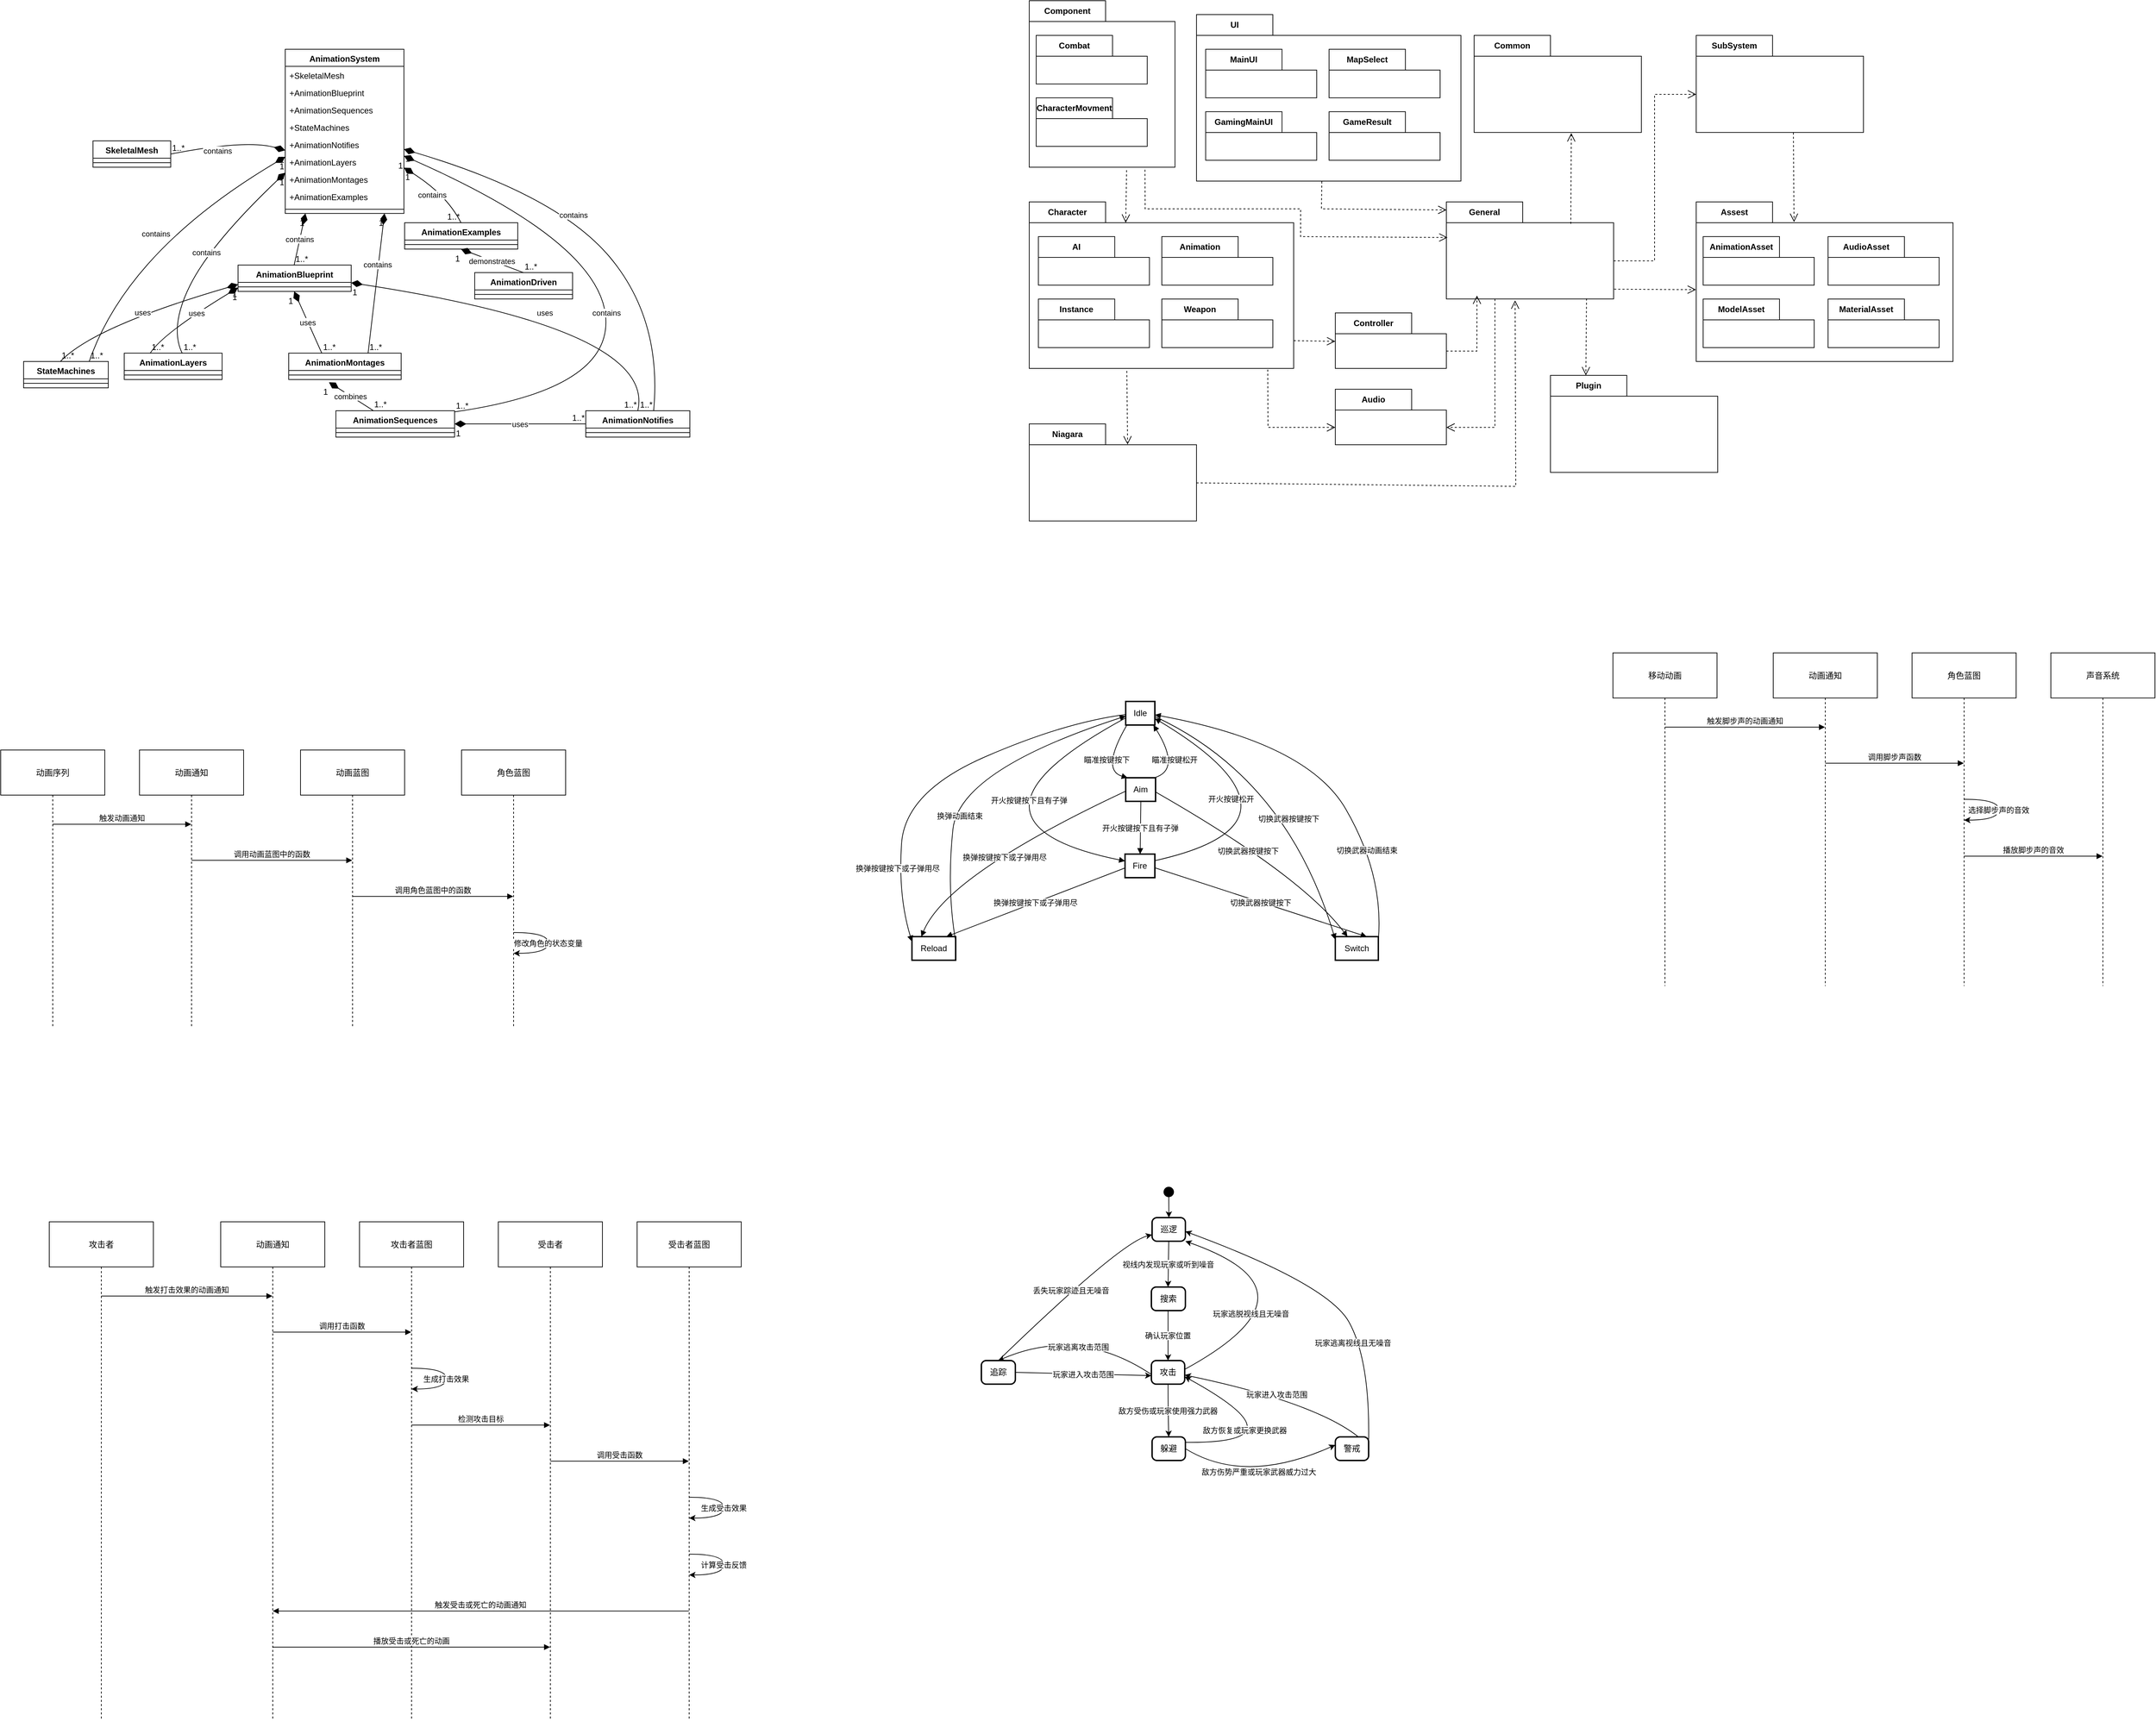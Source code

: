 <mxfile version="22.1.21" type="github">
  <diagram id="C5RBs43oDa-KdzZeNtuy" name="Page-1">
    <mxGraphModel dx="712" dy="770" grid="1" gridSize="10" guides="1" tooltips="1" connect="1" arrows="1" fold="1" page="1" pageScale="1" pageWidth="827" pageHeight="1169" math="0" shadow="0">
      <root>
        <mxCell id="WIyWlLk6GJQsqaUBKTNV-0" />
        <mxCell id="WIyWlLk6GJQsqaUBKTNV-1" parent="WIyWlLk6GJQsqaUBKTNV-0" />
        <mxCell id="pIJCKVKDnA2mxdf652Jw-0" value="AnimationSystem" style="swimlane;fontStyle=1;align=center;verticalAlign=top;childLayout=stackLayout;horizontal=1;startSize=24.632;horizontalStack=0;resizeParent=1;resizeParentMax=0;resizeLast=0;collapsible=0;marginBottom=0;" parent="WIyWlLk6GJQsqaUBKTNV-1" vertex="1">
          <mxGeometry x="567" y="520" width="171" height="236.632" as="geometry" />
        </mxCell>
        <mxCell id="pIJCKVKDnA2mxdf652Jw-1" value="+SkeletalMesh" style="text;strokeColor=none;fillColor=none;align=left;verticalAlign=top;spacingLeft=4;spacingRight=4;overflow=hidden;rotatable=0;points=[[0,0.5],[1,0.5]];portConstraint=eastwest;" parent="pIJCKVKDnA2mxdf652Jw-0" vertex="1">
          <mxGeometry y="24.632" width="171" height="25" as="geometry" />
        </mxCell>
        <mxCell id="pIJCKVKDnA2mxdf652Jw-2" value="+AnimationBlueprint" style="text;strokeColor=none;fillColor=none;align=left;verticalAlign=top;spacingLeft=4;spacingRight=4;overflow=hidden;rotatable=0;points=[[0,0.5],[1,0.5]];portConstraint=eastwest;" parent="pIJCKVKDnA2mxdf652Jw-0" vertex="1">
          <mxGeometry y="49.632" width="171" height="25" as="geometry" />
        </mxCell>
        <mxCell id="pIJCKVKDnA2mxdf652Jw-3" value="+AnimationSequences" style="text;strokeColor=none;fillColor=none;align=left;verticalAlign=top;spacingLeft=4;spacingRight=4;overflow=hidden;rotatable=0;points=[[0,0.5],[1,0.5]];portConstraint=eastwest;" parent="pIJCKVKDnA2mxdf652Jw-0" vertex="1">
          <mxGeometry y="74.632" width="171" height="25" as="geometry" />
        </mxCell>
        <mxCell id="pIJCKVKDnA2mxdf652Jw-4" value="+StateMachines" style="text;strokeColor=none;fillColor=none;align=left;verticalAlign=top;spacingLeft=4;spacingRight=4;overflow=hidden;rotatable=0;points=[[0,0.5],[1,0.5]];portConstraint=eastwest;" parent="pIJCKVKDnA2mxdf652Jw-0" vertex="1">
          <mxGeometry y="99.632" width="171" height="25" as="geometry" />
        </mxCell>
        <mxCell id="pIJCKVKDnA2mxdf652Jw-5" value="+AnimationNotifies" style="text;strokeColor=none;fillColor=none;align=left;verticalAlign=top;spacingLeft=4;spacingRight=4;overflow=hidden;rotatable=0;points=[[0,0.5],[1,0.5]];portConstraint=eastwest;" parent="pIJCKVKDnA2mxdf652Jw-0" vertex="1">
          <mxGeometry y="124.632" width="171" height="25" as="geometry" />
        </mxCell>
        <mxCell id="pIJCKVKDnA2mxdf652Jw-6" value="+AnimationLayers" style="text;strokeColor=none;fillColor=none;align=left;verticalAlign=top;spacingLeft=4;spacingRight=4;overflow=hidden;rotatable=0;points=[[0,0.5],[1,0.5]];portConstraint=eastwest;" parent="pIJCKVKDnA2mxdf652Jw-0" vertex="1">
          <mxGeometry y="149.632" width="171" height="25" as="geometry" />
        </mxCell>
        <mxCell id="pIJCKVKDnA2mxdf652Jw-7" value="+AnimationMontages" style="text;strokeColor=none;fillColor=none;align=left;verticalAlign=top;spacingLeft=4;spacingRight=4;overflow=hidden;rotatable=0;points=[[0,0.5],[1,0.5]];portConstraint=eastwest;" parent="pIJCKVKDnA2mxdf652Jw-0" vertex="1">
          <mxGeometry y="174.632" width="171" height="25" as="geometry" />
        </mxCell>
        <mxCell id="pIJCKVKDnA2mxdf652Jw-8" value="+AnimationExamples" style="text;strokeColor=none;fillColor=none;align=left;verticalAlign=top;spacingLeft=4;spacingRight=4;overflow=hidden;rotatable=0;points=[[0,0.5],[1,0.5]];portConstraint=eastwest;" parent="pIJCKVKDnA2mxdf652Jw-0" vertex="1">
          <mxGeometry y="199.632" width="171" height="25" as="geometry" />
        </mxCell>
        <mxCell id="pIJCKVKDnA2mxdf652Jw-9" style="line;strokeWidth=1;fillColor=none;align=left;verticalAlign=middle;spacingTop=-1;spacingLeft=3;spacingRight=3;rotatable=0;labelPosition=right;points=[];portConstraint=eastwest;strokeColor=inherit;" parent="pIJCKVKDnA2mxdf652Jw-0" vertex="1">
          <mxGeometry y="224.632" width="171" height="12" as="geometry" />
        </mxCell>
        <mxCell id="pIJCKVKDnA2mxdf652Jw-10" value="SkeletalMesh" style="swimlane;fontStyle=1;align=center;verticalAlign=top;childLayout=stackLayout;horizontal=1;startSize=25;horizontalStack=0;resizeParent=1;resizeParentMax=0;resizeLast=0;collapsible=0;marginBottom=0;" parent="WIyWlLk6GJQsqaUBKTNV-1" vertex="1">
          <mxGeometry x="290" y="652" width="112" height="38" as="geometry" />
        </mxCell>
        <mxCell id="pIJCKVKDnA2mxdf652Jw-11" style="line;strokeWidth=1;fillColor=none;align=left;verticalAlign=middle;spacingTop=-1;spacingLeft=3;spacingRight=3;rotatable=0;labelPosition=right;points=[];portConstraint=eastwest;strokeColor=inherit;" parent="pIJCKVKDnA2mxdf652Jw-10" vertex="1">
          <mxGeometry y="25" width="112" height="13" as="geometry" />
        </mxCell>
        <mxCell id="pIJCKVKDnA2mxdf652Jw-12" value="AnimationBlueprint" style="swimlane;fontStyle=1;align=center;verticalAlign=top;childLayout=stackLayout;horizontal=1;startSize=25;horizontalStack=0;resizeParent=1;resizeParentMax=0;resizeLast=0;collapsible=0;marginBottom=0;" parent="WIyWlLk6GJQsqaUBKTNV-1" vertex="1">
          <mxGeometry x="499" y="831" width="163" height="38" as="geometry" />
        </mxCell>
        <mxCell id="pIJCKVKDnA2mxdf652Jw-13" style="line;strokeWidth=1;fillColor=none;align=left;verticalAlign=middle;spacingTop=-1;spacingLeft=3;spacingRight=3;rotatable=0;labelPosition=right;points=[];portConstraint=eastwest;strokeColor=inherit;" parent="pIJCKVKDnA2mxdf652Jw-12" vertex="1">
          <mxGeometry y="25" width="163" height="13" as="geometry" />
        </mxCell>
        <mxCell id="pIJCKVKDnA2mxdf652Jw-14" value="AnimationSequences" style="swimlane;fontStyle=1;align=center;verticalAlign=top;childLayout=stackLayout;horizontal=1;startSize=25;horizontalStack=0;resizeParent=1;resizeParentMax=0;resizeLast=0;collapsible=0;marginBottom=0;" parent="WIyWlLk6GJQsqaUBKTNV-1" vertex="1">
          <mxGeometry x="640" y="1040.96" width="171" height="38" as="geometry" />
        </mxCell>
        <mxCell id="pIJCKVKDnA2mxdf652Jw-15" style="line;strokeWidth=1;fillColor=none;align=left;verticalAlign=middle;spacingTop=-1;spacingLeft=3;spacingRight=3;rotatable=0;labelPosition=right;points=[];portConstraint=eastwest;strokeColor=inherit;" parent="pIJCKVKDnA2mxdf652Jw-14" vertex="1">
          <mxGeometry y="25" width="171" height="13" as="geometry" />
        </mxCell>
        <mxCell id="pIJCKVKDnA2mxdf652Jw-16" value="StateMachines" style="swimlane;fontStyle=1;align=center;verticalAlign=top;childLayout=stackLayout;horizontal=1;startSize=25;horizontalStack=0;resizeParent=1;resizeParentMax=0;resizeLast=0;collapsible=0;marginBottom=0;" parent="WIyWlLk6GJQsqaUBKTNV-1" vertex="1">
          <mxGeometry x="190" y="970" width="122" height="38" as="geometry" />
        </mxCell>
        <mxCell id="pIJCKVKDnA2mxdf652Jw-17" style="line;strokeWidth=1;fillColor=none;align=left;verticalAlign=middle;spacingTop=-1;spacingLeft=3;spacingRight=3;rotatable=0;labelPosition=right;points=[];portConstraint=eastwest;strokeColor=inherit;" parent="pIJCKVKDnA2mxdf652Jw-16" vertex="1">
          <mxGeometry y="25" width="122" height="13" as="geometry" />
        </mxCell>
        <mxCell id="pIJCKVKDnA2mxdf652Jw-18" value="AnimationNotifies" style="swimlane;fontStyle=1;align=center;verticalAlign=top;childLayout=stackLayout;horizontal=1;startSize=25;horizontalStack=0;resizeParent=1;resizeParentMax=0;resizeLast=0;collapsible=0;marginBottom=0;" parent="WIyWlLk6GJQsqaUBKTNV-1" vertex="1">
          <mxGeometry x="1000" y="1040.96" width="150" height="38" as="geometry" />
        </mxCell>
        <mxCell id="pIJCKVKDnA2mxdf652Jw-19" style="line;strokeWidth=1;fillColor=none;align=left;verticalAlign=middle;spacingTop=-1;spacingLeft=3;spacingRight=3;rotatable=0;labelPosition=right;points=[];portConstraint=eastwest;strokeColor=inherit;" parent="pIJCKVKDnA2mxdf652Jw-18" vertex="1">
          <mxGeometry y="25" width="150" height="13" as="geometry" />
        </mxCell>
        <mxCell id="pIJCKVKDnA2mxdf652Jw-20" value="AnimationLayers" style="swimlane;fontStyle=1;align=center;verticalAlign=top;childLayout=stackLayout;horizontal=1;startSize=25;horizontalStack=0;resizeParent=1;resizeParentMax=0;resizeLast=0;collapsible=0;marginBottom=0;" parent="WIyWlLk6GJQsqaUBKTNV-1" vertex="1">
          <mxGeometry x="335" y="958" width="141" height="38" as="geometry" />
        </mxCell>
        <mxCell id="pIJCKVKDnA2mxdf652Jw-21" style="line;strokeWidth=1;fillColor=none;align=left;verticalAlign=middle;spacingTop=-1;spacingLeft=3;spacingRight=3;rotatable=0;labelPosition=right;points=[];portConstraint=eastwest;strokeColor=inherit;" parent="pIJCKVKDnA2mxdf652Jw-20" vertex="1">
          <mxGeometry y="25" width="141" height="13" as="geometry" />
        </mxCell>
        <mxCell id="pIJCKVKDnA2mxdf652Jw-22" value="AnimationMontages" style="swimlane;fontStyle=1;align=center;verticalAlign=top;childLayout=stackLayout;horizontal=1;startSize=25;horizontalStack=0;resizeParent=1;resizeParentMax=0;resizeLast=0;collapsible=0;marginBottom=0;" parent="WIyWlLk6GJQsqaUBKTNV-1" vertex="1">
          <mxGeometry x="572" y="958" width="162" height="38" as="geometry" />
        </mxCell>
        <mxCell id="pIJCKVKDnA2mxdf652Jw-23" style="line;strokeWidth=1;fillColor=none;align=left;verticalAlign=middle;spacingTop=-1;spacingLeft=3;spacingRight=3;rotatable=0;labelPosition=right;points=[];portConstraint=eastwest;strokeColor=inherit;" parent="pIJCKVKDnA2mxdf652Jw-22" vertex="1">
          <mxGeometry y="25" width="162" height="13" as="geometry" />
        </mxCell>
        <mxCell id="pIJCKVKDnA2mxdf652Jw-24" value="AnimationExamples" style="swimlane;fontStyle=1;align=center;verticalAlign=top;childLayout=stackLayout;horizontal=1;startSize=25;horizontalStack=0;resizeParent=1;resizeParentMax=0;resizeLast=0;collapsible=0;marginBottom=0;" parent="WIyWlLk6GJQsqaUBKTNV-1" vertex="1">
          <mxGeometry x="739" y="770" width="163" height="38" as="geometry" />
        </mxCell>
        <mxCell id="pIJCKVKDnA2mxdf652Jw-25" style="line;strokeWidth=1;fillColor=none;align=left;verticalAlign=middle;spacingTop=-1;spacingLeft=3;spacingRight=3;rotatable=0;labelPosition=right;points=[];portConstraint=eastwest;strokeColor=inherit;" parent="pIJCKVKDnA2mxdf652Jw-24" vertex="1">
          <mxGeometry y="25" width="163" height="13" as="geometry" />
        </mxCell>
        <mxCell id="pIJCKVKDnA2mxdf652Jw-26" value="AnimationDriven" style="swimlane;fontStyle=1;align=center;verticalAlign=top;childLayout=stackLayout;horizontal=1;startSize=25;horizontalStack=0;resizeParent=1;resizeParentMax=0;resizeLast=0;collapsible=0;marginBottom=0;" parent="WIyWlLk6GJQsqaUBKTNV-1" vertex="1">
          <mxGeometry x="840" y="841.93" width="141" height="38" as="geometry" />
        </mxCell>
        <mxCell id="pIJCKVKDnA2mxdf652Jw-27" style="line;strokeWidth=1;fillColor=none;align=left;verticalAlign=middle;spacingTop=-1;spacingLeft=3;spacingRight=3;rotatable=0;labelPosition=right;points=[];portConstraint=eastwest;strokeColor=inherit;" parent="pIJCKVKDnA2mxdf652Jw-26" vertex="1">
          <mxGeometry y="25" width="141" height="13" as="geometry" />
        </mxCell>
        <mxCell id="pIJCKVKDnA2mxdf652Jw-28" value="contains" style="curved=1;startArrow=diamondThin;startSize=14;startFill=1;endArrow=none;exitX=0.002;exitY=0.615;entryX=1;entryY=0.5;rounded=0;entryDx=0;entryDy=0;" parent="WIyWlLk6GJQsqaUBKTNV-1" source="pIJCKVKDnA2mxdf652Jw-0" target="pIJCKVKDnA2mxdf652Jw-10" edge="1">
          <mxGeometry x="0.199" y="8" relative="1" as="geometry">
            <Array as="points">
              <mxPoint x="510" y="650" />
            </Array>
            <mxPoint as="offset" />
          </mxGeometry>
        </mxCell>
        <mxCell id="pIJCKVKDnA2mxdf652Jw-29" value="1" style="edgeLabel;resizable=0;labelBackgroundColor=none;fontSize=12;align=right;verticalAlign=top;" parent="pIJCKVKDnA2mxdf652Jw-28" vertex="1">
          <mxGeometry x="-1" relative="1" as="geometry" />
        </mxCell>
        <mxCell id="pIJCKVKDnA2mxdf652Jw-30" value="1..*" style="edgeLabel;resizable=0;labelBackgroundColor=none;fontSize=12;align=left;verticalAlign=bottom;" parent="pIJCKVKDnA2mxdf652Jw-28" vertex="1">
          <mxGeometry x="1" relative="1" as="geometry" />
        </mxCell>
        <mxCell id="pIJCKVKDnA2mxdf652Jw-31" value="contains" style="curved=1;startArrow=diamondThin;startSize=14;startFill=1;endArrow=none;exitX=0.17;exitY=1;entryX=0.496;entryY=0;rounded=0;" parent="WIyWlLk6GJQsqaUBKTNV-1" source="pIJCKVKDnA2mxdf652Jw-0" target="pIJCKVKDnA2mxdf652Jw-12" edge="1">
          <mxGeometry x="-0.01" relative="1" as="geometry">
            <Array as="points" />
            <mxPoint as="offset" />
          </mxGeometry>
        </mxCell>
        <mxCell id="pIJCKVKDnA2mxdf652Jw-32" value="1" style="edgeLabel;resizable=0;labelBackgroundColor=none;fontSize=12;align=right;verticalAlign=top;" parent="pIJCKVKDnA2mxdf652Jw-31" vertex="1">
          <mxGeometry x="-1" relative="1" as="geometry" />
        </mxCell>
        <mxCell id="pIJCKVKDnA2mxdf652Jw-33" value="1..*" style="edgeLabel;resizable=0;labelBackgroundColor=none;fontSize=12;align=left;verticalAlign=bottom;" parent="pIJCKVKDnA2mxdf652Jw-31" vertex="1">
          <mxGeometry x="1" relative="1" as="geometry" />
        </mxCell>
        <mxCell id="pIJCKVKDnA2mxdf652Jw-34" value="contains" style="curved=1;startArrow=diamondThin;startSize=14;startFill=1;endArrow=none;exitX=1.004;exitY=0.651;entryX=1.004;entryY=0.041;rounded=0;" parent="WIyWlLk6GJQsqaUBKTNV-1" source="pIJCKVKDnA2mxdf652Jw-0" target="pIJCKVKDnA2mxdf652Jw-14" edge="1">
          <mxGeometry x="0.089" y="2" relative="1" as="geometry">
            <Array as="points">
              <mxPoint x="1017" y="797" />
              <mxPoint x="1040" y="1010" />
            </Array>
            <mxPoint as="offset" />
          </mxGeometry>
        </mxCell>
        <mxCell id="pIJCKVKDnA2mxdf652Jw-35" value="1" style="edgeLabel;resizable=0;labelBackgroundColor=none;fontSize=12;align=right;verticalAlign=top;" parent="pIJCKVKDnA2mxdf652Jw-34" vertex="1">
          <mxGeometry x="-1" relative="1" as="geometry" />
        </mxCell>
        <mxCell id="pIJCKVKDnA2mxdf652Jw-36" value="1..*" style="edgeLabel;resizable=0;labelBackgroundColor=none;fontSize=12;align=left;verticalAlign=bottom;" parent="pIJCKVKDnA2mxdf652Jw-34" vertex="1">
          <mxGeometry x="1" relative="1" as="geometry" />
        </mxCell>
        <mxCell id="pIJCKVKDnA2mxdf652Jw-37" value="contains" style="curved=1;startArrow=diamondThin;startSize=14;startFill=1;endArrow=none;exitX=0.002;exitY=0.655;entryX=0.775;entryY=0;rounded=0;" parent="WIyWlLk6GJQsqaUBKTNV-1" source="pIJCKVKDnA2mxdf652Jw-0" target="pIJCKVKDnA2mxdf652Jw-16" edge="1">
          <mxGeometry relative="1" as="geometry">
            <Array as="points">
              <mxPoint x="340" y="810" />
            </Array>
          </mxGeometry>
        </mxCell>
        <mxCell id="pIJCKVKDnA2mxdf652Jw-38" value="1" style="edgeLabel;resizable=0;labelBackgroundColor=none;fontSize=12;align=right;verticalAlign=top;" parent="pIJCKVKDnA2mxdf652Jw-37" vertex="1">
          <mxGeometry x="-1" relative="1" as="geometry" />
        </mxCell>
        <mxCell id="pIJCKVKDnA2mxdf652Jw-39" value="1..*" style="edgeLabel;resizable=0;labelBackgroundColor=none;fontSize=12;align=left;verticalAlign=bottom;" parent="pIJCKVKDnA2mxdf652Jw-37" vertex="1">
          <mxGeometry x="1" relative="1" as="geometry" />
        </mxCell>
        <mxCell id="pIJCKVKDnA2mxdf652Jw-40" value="contains" style="curved=1;startArrow=diamondThin;startSize=14;startFill=1;endArrow=none;exitX=1.004;exitY=0.61;entryX=0.652;entryY=0;rounded=0;" parent="WIyWlLk6GJQsqaUBKTNV-1" source="pIJCKVKDnA2mxdf652Jw-0" target="pIJCKVKDnA2mxdf652Jw-18" edge="1">
          <mxGeometry x="-0.102" y="-1" relative="1" as="geometry">
            <Array as="points">
              <mxPoint x="960" y="730" />
              <mxPoint x="1110" y="910" />
            </Array>
            <mxPoint as="offset" />
          </mxGeometry>
        </mxCell>
        <mxCell id="pIJCKVKDnA2mxdf652Jw-41" value="1" style="edgeLabel;resizable=0;labelBackgroundColor=none;fontSize=12;align=left;verticalAlign=top;" parent="pIJCKVKDnA2mxdf652Jw-40" vertex="1">
          <mxGeometry x="-1" relative="1" as="geometry" />
        </mxCell>
        <mxCell id="pIJCKVKDnA2mxdf652Jw-42" value="1..*" style="edgeLabel;resizable=0;labelBackgroundColor=none;fontSize=12;align=right;verticalAlign=bottom;" parent="pIJCKVKDnA2mxdf652Jw-40" vertex="1">
          <mxGeometry x="1" relative="1" as="geometry" />
        </mxCell>
        <mxCell id="pIJCKVKDnA2mxdf652Jw-43" value="contains" style="curved=1;startArrow=diamondThin;startSize=14;startFill=1;endArrow=none;exitX=0.002;exitY=0.751;entryX=0.592;entryY=0;rounded=0;" parent="WIyWlLk6GJQsqaUBKTNV-1" source="pIJCKVKDnA2mxdf652Jw-0" target="pIJCKVKDnA2mxdf652Jw-20" edge="1">
          <mxGeometry relative="1" as="geometry">
            <Array as="points">
              <mxPoint x="460" y="800" />
              <mxPoint x="400" y="920" />
            </Array>
          </mxGeometry>
        </mxCell>
        <mxCell id="pIJCKVKDnA2mxdf652Jw-44" value="1" style="edgeLabel;resizable=0;labelBackgroundColor=none;fontSize=12;align=right;verticalAlign=top;" parent="pIJCKVKDnA2mxdf652Jw-43" vertex="1">
          <mxGeometry x="-1" relative="1" as="geometry" />
        </mxCell>
        <mxCell id="pIJCKVKDnA2mxdf652Jw-45" value="1..*" style="edgeLabel;resizable=0;labelBackgroundColor=none;fontSize=12;align=left;verticalAlign=bottom;" parent="pIJCKVKDnA2mxdf652Jw-43" vertex="1">
          <mxGeometry x="1" relative="1" as="geometry" />
        </mxCell>
        <mxCell id="pIJCKVKDnA2mxdf652Jw-46" value="contains" style="curved=1;startArrow=diamondThin;startSize=14;startFill=1;endArrow=none;exitX=0.836;exitY=1;entryX=0.706;entryY=0;rounded=0;" parent="WIyWlLk6GJQsqaUBKTNV-1" source="pIJCKVKDnA2mxdf652Jw-0" target="pIJCKVKDnA2mxdf652Jw-22" edge="1">
          <mxGeometry x="-0.27" y="-1" relative="1" as="geometry">
            <Array as="points" />
            <mxPoint as="offset" />
          </mxGeometry>
        </mxCell>
        <mxCell id="pIJCKVKDnA2mxdf652Jw-47" value="1" style="edgeLabel;resizable=0;labelBackgroundColor=none;fontSize=12;align=right;verticalAlign=top;" parent="pIJCKVKDnA2mxdf652Jw-46" vertex="1">
          <mxGeometry x="-1" relative="1" as="geometry" />
        </mxCell>
        <mxCell id="pIJCKVKDnA2mxdf652Jw-48" value="1..*" style="edgeLabel;resizable=0;labelBackgroundColor=none;fontSize=12;align=left;verticalAlign=bottom;" parent="pIJCKVKDnA2mxdf652Jw-46" vertex="1">
          <mxGeometry x="1" relative="1" as="geometry" />
        </mxCell>
        <mxCell id="pIJCKVKDnA2mxdf652Jw-49" value="contains" style="curved=1;startArrow=diamondThin;startSize=14;startFill=1;endArrow=none;exitX=1.004;exitY=0.723;entryX=0.498;entryY=0;rounded=0;" parent="WIyWlLk6GJQsqaUBKTNV-1" source="pIJCKVKDnA2mxdf652Jw-0" target="pIJCKVKDnA2mxdf652Jw-24" edge="1">
          <mxGeometry x="-0.062" y="-11" relative="1" as="geometry">
            <Array as="points">
              <mxPoint x="800" y="730" />
            </Array>
            <mxPoint as="offset" />
          </mxGeometry>
        </mxCell>
        <mxCell id="pIJCKVKDnA2mxdf652Jw-50" value="1" style="edgeLabel;resizable=0;labelBackgroundColor=none;fontSize=12;align=left;verticalAlign=top;" parent="pIJCKVKDnA2mxdf652Jw-49" vertex="1">
          <mxGeometry x="-1" relative="1" as="geometry" />
        </mxCell>
        <mxCell id="pIJCKVKDnA2mxdf652Jw-51" value="1..*" style="edgeLabel;resizable=0;labelBackgroundColor=none;fontSize=12;align=right;verticalAlign=bottom;" parent="pIJCKVKDnA2mxdf652Jw-49" vertex="1">
          <mxGeometry x="1" relative="1" as="geometry" />
        </mxCell>
        <mxCell id="pIJCKVKDnA2mxdf652Jw-52" value="uses" style="curved=1;startArrow=diamondThin;startSize=14;startFill=1;endArrow=none;exitX=-0.003;exitY=0.738;entryX=0.435;entryY=0;rounded=0;" parent="WIyWlLk6GJQsqaUBKTNV-1" source="pIJCKVKDnA2mxdf652Jw-12" target="pIJCKVKDnA2mxdf652Jw-16" edge="1">
          <mxGeometry relative="1" as="geometry">
            <Array as="points">
              <mxPoint x="290" y="920" />
            </Array>
          </mxGeometry>
        </mxCell>
        <mxCell id="pIJCKVKDnA2mxdf652Jw-53" value="1" style="edgeLabel;resizable=0;labelBackgroundColor=none;fontSize=12;align=right;verticalAlign=top;" parent="pIJCKVKDnA2mxdf652Jw-52" vertex="1">
          <mxGeometry x="-1" relative="1" as="geometry" />
        </mxCell>
        <mxCell id="pIJCKVKDnA2mxdf652Jw-54" value="1..*" style="edgeLabel;resizable=0;labelBackgroundColor=none;fontSize=12;align=left;verticalAlign=bottom;" parent="pIJCKVKDnA2mxdf652Jw-52" vertex="1">
          <mxGeometry x="1" relative="1" as="geometry" />
        </mxCell>
        <mxCell id="pIJCKVKDnA2mxdf652Jw-55" value="uses" style="curved=1;startArrow=diamondThin;startSize=14;startFill=1;endArrow=none;exitX=-0.003;exitY=0.86;entryX=0.266;entryY=0;rounded=0;" parent="WIyWlLk6GJQsqaUBKTNV-1" source="pIJCKVKDnA2mxdf652Jw-12" target="pIJCKVKDnA2mxdf652Jw-20" edge="1">
          <mxGeometry x="-0.137" relative="1" as="geometry">
            <Array as="points">
              <mxPoint x="390" y="930" />
            </Array>
            <mxPoint as="offset" />
          </mxGeometry>
        </mxCell>
        <mxCell id="pIJCKVKDnA2mxdf652Jw-56" value="1" style="edgeLabel;resizable=0;labelBackgroundColor=none;fontSize=12;align=right;verticalAlign=top;" parent="pIJCKVKDnA2mxdf652Jw-55" vertex="1">
          <mxGeometry x="-1" relative="1" as="geometry" />
        </mxCell>
        <mxCell id="pIJCKVKDnA2mxdf652Jw-57" value="1..*" style="edgeLabel;resizable=0;labelBackgroundColor=none;fontSize=12;align=left;verticalAlign=bottom;" parent="pIJCKVKDnA2mxdf652Jw-55" vertex="1">
          <mxGeometry x="1" relative="1" as="geometry" />
        </mxCell>
        <mxCell id="pIJCKVKDnA2mxdf652Jw-58" value="uses" style="curved=1;startArrow=diamondThin;startSize=14;startFill=1;endArrow=none;exitX=0.496;exitY=1;entryX=0.294;entryY=0;rounded=0;" parent="WIyWlLk6GJQsqaUBKTNV-1" source="pIJCKVKDnA2mxdf652Jw-12" target="pIJCKVKDnA2mxdf652Jw-22" edge="1">
          <mxGeometry relative="1" as="geometry">
            <Array as="points" />
          </mxGeometry>
        </mxCell>
        <mxCell id="pIJCKVKDnA2mxdf652Jw-59" value="1" style="edgeLabel;resizable=0;labelBackgroundColor=none;fontSize=12;align=right;verticalAlign=top;" parent="pIJCKVKDnA2mxdf652Jw-58" vertex="1">
          <mxGeometry x="-1" relative="1" as="geometry" />
        </mxCell>
        <mxCell id="pIJCKVKDnA2mxdf652Jw-60" value="1..*" style="edgeLabel;resizable=0;labelBackgroundColor=none;fontSize=12;align=left;verticalAlign=bottom;" parent="pIJCKVKDnA2mxdf652Jw-58" vertex="1">
          <mxGeometry x="1" relative="1" as="geometry" />
        </mxCell>
        <mxCell id="pIJCKVKDnA2mxdf652Jw-61" value="uses" style="curved=1;startArrow=diamondThin;startSize=14;startFill=1;endArrow=none;exitX=0.994;exitY=0.67;entryX=0.5;entryY=0;rounded=0;" parent="WIyWlLk6GJQsqaUBKTNV-1" source="pIJCKVKDnA2mxdf652Jw-12" target="pIJCKVKDnA2mxdf652Jw-18" edge="1">
          <mxGeometry relative="1" as="geometry">
            <Array as="points">
              <mxPoint x="1102" y="924" />
            </Array>
          </mxGeometry>
        </mxCell>
        <mxCell id="pIJCKVKDnA2mxdf652Jw-62" value="1" style="edgeLabel;resizable=0;labelBackgroundColor=none;fontSize=12;align=left;verticalAlign=top;" parent="pIJCKVKDnA2mxdf652Jw-61" vertex="1">
          <mxGeometry x="-1" relative="1" as="geometry" />
        </mxCell>
        <mxCell id="pIJCKVKDnA2mxdf652Jw-63" value="1..*" style="edgeLabel;resizable=0;labelBackgroundColor=none;fontSize=12;align=right;verticalAlign=bottom;" parent="pIJCKVKDnA2mxdf652Jw-61" vertex="1">
          <mxGeometry x="1" relative="1" as="geometry" />
        </mxCell>
        <mxCell id="pIJCKVKDnA2mxdf652Jw-64" value="uses" style="curved=1;startArrow=diamondThin;startSize=14;startFill=1;endArrow=none;exitX=1;exitY=0.5;entryX=0;entryY=0.5;rounded=0;exitDx=0;exitDy=0;entryDx=0;entryDy=0;" parent="WIyWlLk6GJQsqaUBKTNV-1" source="pIJCKVKDnA2mxdf652Jw-14" target="pIJCKVKDnA2mxdf652Jw-18" edge="1">
          <mxGeometry relative="1" as="geometry">
            <Array as="points" />
          </mxGeometry>
        </mxCell>
        <mxCell id="pIJCKVKDnA2mxdf652Jw-65" value="1" style="edgeLabel;resizable=0;labelBackgroundColor=none;fontSize=12;align=left;verticalAlign=top;" parent="pIJCKVKDnA2mxdf652Jw-64" vertex="1">
          <mxGeometry x="-1" relative="1" as="geometry" />
        </mxCell>
        <mxCell id="pIJCKVKDnA2mxdf652Jw-66" value="1..*" style="edgeLabel;resizable=0;labelBackgroundColor=none;fontSize=12;align=right;verticalAlign=bottom;" parent="pIJCKVKDnA2mxdf652Jw-64" vertex="1">
          <mxGeometry x="1" relative="1" as="geometry" />
        </mxCell>
        <mxCell id="pIJCKVKDnA2mxdf652Jw-67" value="combines" style="curved=1;startArrow=diamondThin;startSize=14;startFill=1;endArrow=none;entryX=0.312;entryY=-0.013;rounded=0;entryDx=0;entryDy=0;entryPerimeter=0;" parent="WIyWlLk6GJQsqaUBKTNV-1" target="pIJCKVKDnA2mxdf652Jw-14" edge="1">
          <mxGeometry x="-0.013" relative="1" as="geometry">
            <Array as="points" />
            <mxPoint x="630" y="1000" as="sourcePoint" />
            <mxPoint as="offset" />
          </mxGeometry>
        </mxCell>
        <mxCell id="pIJCKVKDnA2mxdf652Jw-68" value="1" style="edgeLabel;resizable=0;labelBackgroundColor=none;fontSize=12;align=right;verticalAlign=top;" parent="pIJCKVKDnA2mxdf652Jw-67" vertex="1">
          <mxGeometry x="-1" relative="1" as="geometry" />
        </mxCell>
        <mxCell id="pIJCKVKDnA2mxdf652Jw-69" value="1..*" style="edgeLabel;resizable=0;labelBackgroundColor=none;fontSize=12;align=left;verticalAlign=bottom;" parent="pIJCKVKDnA2mxdf652Jw-67" vertex="1">
          <mxGeometry x="1" relative="1" as="geometry" />
        </mxCell>
        <mxCell id="pIJCKVKDnA2mxdf652Jw-70" value="demonstrates" style="curved=1;startArrow=diamondThin;startSize=14;startFill=1;endArrow=none;exitX=0.498;exitY=1;entryX=0.498;entryY=0;rounded=0;" parent="WIyWlLk6GJQsqaUBKTNV-1" source="pIJCKVKDnA2mxdf652Jw-24" target="pIJCKVKDnA2mxdf652Jw-26" edge="1">
          <mxGeometry relative="1" as="geometry">
            <Array as="points" />
          </mxGeometry>
        </mxCell>
        <mxCell id="pIJCKVKDnA2mxdf652Jw-71" value="1" style="edgeLabel;resizable=0;labelBackgroundColor=none;fontSize=12;align=right;verticalAlign=top;" parent="pIJCKVKDnA2mxdf652Jw-70" vertex="1">
          <mxGeometry x="-1" relative="1" as="geometry" />
        </mxCell>
        <mxCell id="pIJCKVKDnA2mxdf652Jw-72" value="1..*" style="edgeLabel;resizable=0;labelBackgroundColor=none;fontSize=12;align=left;verticalAlign=bottom;" parent="pIJCKVKDnA2mxdf652Jw-70" vertex="1">
          <mxGeometry x="1" relative="1" as="geometry" />
        </mxCell>
        <mxCell id="pIJCKVKDnA2mxdf652Jw-154" style="rounded=0;html=1;dashed=1;labelBackgroundColor=none;startFill=0;endArrow=open;endFill=0;endSize=10;fontFamily=Verdana;fontSize=10;exitX=0.369;exitY=1.015;exitDx=0;exitDy=0;exitPerimeter=0;entryX=0.588;entryY=0.212;entryDx=0;entryDy=0;entryPerimeter=0;" parent="WIyWlLk6GJQsqaUBKTNV-1" source="pIJCKVKDnA2mxdf652Jw-155" target="pIJCKVKDnA2mxdf652Jw-160" edge="1">
          <mxGeometry relative="1" as="geometry">
            <mxPoint x="2010" y="539" as="sourcePoint" />
            <mxPoint x="2360" y="584" as="targetPoint" />
          </mxGeometry>
        </mxCell>
        <mxCell id="pIJCKVKDnA2mxdf652Jw-155" value="Character" style="shape=folder;fontStyle=1;tabWidth=110;tabHeight=30;tabPosition=left;html=1;boundedLbl=1;labelInHeader=1;container=1;collapsible=0;recursiveResize=0;whiteSpace=wrap;" parent="WIyWlLk6GJQsqaUBKTNV-1" vertex="1">
          <mxGeometry x="1639" y="740" width="381" height="240" as="geometry" />
        </mxCell>
        <mxCell id="pIJCKVKDnA2mxdf652Jw-156" value="AI" style="shape=folder;fontStyle=1;tabWidth=110;tabHeight=30;tabPosition=left;html=1;boundedLbl=1;labelInHeader=1;container=1;collapsible=0;recursiveResize=0;whiteSpace=wrap;" parent="pIJCKVKDnA2mxdf652Jw-155" vertex="1">
          <mxGeometry x="13.19" y="50" width="160" height="70" as="geometry" />
        </mxCell>
        <mxCell id="pIJCKVKDnA2mxdf652Jw-157" value="Animation" style="shape=folder;fontStyle=1;tabWidth=110;tabHeight=30;tabPosition=left;html=1;boundedLbl=1;labelInHeader=1;container=1;collapsible=0;recursiveResize=0;whiteSpace=wrap;" parent="pIJCKVKDnA2mxdf652Jw-155" vertex="1">
          <mxGeometry x="191" y="50" width="160" height="70" as="geometry" />
        </mxCell>
        <mxCell id="pIJCKVKDnA2mxdf652Jw-158" value="Instance" style="shape=folder;fontStyle=1;tabWidth=110;tabHeight=30;tabPosition=left;html=1;boundedLbl=1;labelInHeader=1;container=1;collapsible=0;recursiveResize=0;whiteSpace=wrap;" parent="pIJCKVKDnA2mxdf652Jw-155" vertex="1">
          <mxGeometry x="13.19" y="140" width="160" height="70" as="geometry" />
        </mxCell>
        <mxCell id="pIJCKVKDnA2mxdf652Jw-159" value="Weapon" style="shape=folder;fontStyle=1;tabWidth=110;tabHeight=30;tabPosition=left;html=1;boundedLbl=1;labelInHeader=1;container=1;collapsible=0;recursiveResize=0;whiteSpace=wrap;" parent="pIJCKVKDnA2mxdf652Jw-155" vertex="1">
          <mxGeometry x="191" y="140" width="160" height="70" as="geometry" />
        </mxCell>
        <mxCell id="pIJCKVKDnA2mxdf652Jw-160" value="Niagara" style="shape=folder;fontStyle=1;tabWidth=110;tabHeight=30;tabPosition=left;html=1;boundedLbl=1;labelInHeader=1;container=1;collapsible=0;recursiveResize=0;whiteSpace=wrap;" parent="WIyWlLk6GJQsqaUBKTNV-1" vertex="1">
          <mxGeometry x="1639" y="1060" width="241" height="139.93" as="geometry" />
        </mxCell>
        <mxCell id="pIJCKVKDnA2mxdf652Jw-161" value="General" style="shape=folder;fontStyle=1;tabWidth=110;tabHeight=30;tabPosition=left;html=1;boundedLbl=1;labelInHeader=1;container=1;collapsible=0;recursiveResize=0;whiteSpace=wrap;" parent="WIyWlLk6GJQsqaUBKTNV-1" vertex="1">
          <mxGeometry x="2240" y="740" width="241" height="139.93" as="geometry" />
        </mxCell>
        <mxCell id="pIJCKVKDnA2mxdf652Jw-162" style="rounded=0;html=1;dashed=1;labelBackgroundColor=none;startFill=0;endArrow=open;endFill=0;endSize=10;fontFamily=Verdana;fontSize=10;exitX=0;exitY=0;exitDx=241;exitDy=84.965;exitPerimeter=0;entryX=0.411;entryY=1.015;entryDx=0;entryDy=0;entryPerimeter=0;" parent="WIyWlLk6GJQsqaUBKTNV-1" source="pIJCKVKDnA2mxdf652Jw-160" target="pIJCKVKDnA2mxdf652Jw-161" edge="1">
          <mxGeometry relative="1" as="geometry">
            <mxPoint x="1790" y="994" as="sourcePoint" />
            <mxPoint x="1791" y="1100" as="targetPoint" />
            <Array as="points">
              <mxPoint x="2340" y="1150" />
            </Array>
          </mxGeometry>
        </mxCell>
        <mxCell id="pIJCKVKDnA2mxdf652Jw-163" value="Plugin" style="shape=folder;fontStyle=1;tabWidth=110;tabHeight=30;tabPosition=left;html=1;boundedLbl=1;labelInHeader=1;container=1;collapsible=0;recursiveResize=0;whiteSpace=wrap;" parent="WIyWlLk6GJQsqaUBKTNV-1" vertex="1">
          <mxGeometry x="2390" y="990" width="241" height="139.93" as="geometry" />
        </mxCell>
        <mxCell id="pIJCKVKDnA2mxdf652Jw-164" style="rounded=0;html=1;dashed=1;labelBackgroundColor=none;startFill=0;endArrow=open;endFill=0;endSize=10;fontFamily=Verdana;fontSize=10;exitX=0.838;exitY=0.995;exitDx=0;exitDy=0;exitPerimeter=0;" parent="WIyWlLk6GJQsqaUBKTNV-1" source="pIJCKVKDnA2mxdf652Jw-161" edge="1">
          <mxGeometry relative="1" as="geometry">
            <mxPoint x="2259" y="880" as="sourcePoint" />
            <mxPoint x="2441" y="990" as="targetPoint" />
          </mxGeometry>
        </mxCell>
        <mxCell id="pIJCKVKDnA2mxdf652Jw-165" value="Common" style="shape=folder;fontStyle=1;tabWidth=110;tabHeight=30;tabPosition=left;html=1;boundedLbl=1;labelInHeader=1;container=1;collapsible=0;recursiveResize=0;whiteSpace=wrap;" parent="WIyWlLk6GJQsqaUBKTNV-1" vertex="1">
          <mxGeometry x="2280" y="500" width="241" height="139.93" as="geometry" />
        </mxCell>
        <mxCell id="pIJCKVKDnA2mxdf652Jw-166" style="rounded=0;html=1;dashed=1;labelBackgroundColor=none;startFill=0;endArrow=open;endFill=0;endSize=10;fontFamily=Verdana;fontSize=10;entryX=0.581;entryY=1.007;entryDx=0;entryDy=0;entryPerimeter=0;exitX=0.744;exitY=0.226;exitDx=0;exitDy=0;exitPerimeter=0;" parent="WIyWlLk6GJQsqaUBKTNV-1" source="pIJCKVKDnA2mxdf652Jw-161" target="pIJCKVKDnA2mxdf652Jw-165" edge="1">
          <mxGeometry relative="1" as="geometry">
            <mxPoint x="2380" y="771" as="sourcePoint" />
            <mxPoint x="2269" y="991" as="targetPoint" />
          </mxGeometry>
        </mxCell>
        <mxCell id="pIJCKVKDnA2mxdf652Jw-167" value="UI" style="shape=folder;fontStyle=1;tabWidth=110;tabHeight=30;tabPosition=left;html=1;boundedLbl=1;labelInHeader=1;container=1;collapsible=0;recursiveResize=0;whiteSpace=wrap;" parent="WIyWlLk6GJQsqaUBKTNV-1" vertex="1">
          <mxGeometry x="1880" y="470" width="381" height="240" as="geometry" />
        </mxCell>
        <mxCell id="pIJCKVKDnA2mxdf652Jw-168" value="MainUI" style="shape=folder;fontStyle=1;tabWidth=110;tabHeight=30;tabPosition=left;html=1;boundedLbl=1;labelInHeader=1;container=1;collapsible=0;recursiveResize=0;whiteSpace=wrap;" parent="pIJCKVKDnA2mxdf652Jw-167" vertex="1">
          <mxGeometry x="13.19" y="50" width="160" height="70" as="geometry" />
        </mxCell>
        <mxCell id="pIJCKVKDnA2mxdf652Jw-169" value="MapSelect" style="shape=folder;fontStyle=1;tabWidth=110;tabHeight=30;tabPosition=left;html=1;boundedLbl=1;labelInHeader=1;container=1;collapsible=0;recursiveResize=0;whiteSpace=wrap;" parent="pIJCKVKDnA2mxdf652Jw-167" vertex="1">
          <mxGeometry x="191" y="50" width="160" height="70" as="geometry" />
        </mxCell>
        <mxCell id="pIJCKVKDnA2mxdf652Jw-170" value="GamingMainUI" style="shape=folder;fontStyle=1;tabWidth=110;tabHeight=30;tabPosition=left;html=1;boundedLbl=1;labelInHeader=1;container=1;collapsible=0;recursiveResize=0;whiteSpace=wrap;" parent="pIJCKVKDnA2mxdf652Jw-167" vertex="1">
          <mxGeometry x="13.19" y="140" width="160" height="70" as="geometry" />
        </mxCell>
        <mxCell id="pIJCKVKDnA2mxdf652Jw-171" value="GameResult" style="shape=folder;fontStyle=1;tabWidth=110;tabHeight=30;tabPosition=left;html=1;boundedLbl=1;labelInHeader=1;container=1;collapsible=0;recursiveResize=0;whiteSpace=wrap;" parent="pIJCKVKDnA2mxdf652Jw-167" vertex="1">
          <mxGeometry x="191" y="140" width="160" height="70" as="geometry" />
        </mxCell>
        <mxCell id="pIJCKVKDnA2mxdf652Jw-172" style="rounded=0;html=1;dashed=1;labelBackgroundColor=none;startFill=0;endArrow=open;endFill=0;endSize=10;fontFamily=Verdana;fontSize=10;entryX=0.001;entryY=0.083;entryDx=0;entryDy=0;entryPerimeter=0;exitX=0.474;exitY=1.002;exitDx=0;exitDy=0;exitPerimeter=0;" parent="WIyWlLk6GJQsqaUBKTNV-1" source="pIJCKVKDnA2mxdf652Jw-167" target="pIJCKVKDnA2mxdf652Jw-161" edge="1">
          <mxGeometry relative="1" as="geometry">
            <mxPoint x="2390" y="781" as="sourcePoint" />
            <mxPoint x="2390" y="651" as="targetPoint" />
            <Array as="points">
              <mxPoint x="2060" y="750" />
            </Array>
          </mxGeometry>
        </mxCell>
        <mxCell id="pIJCKVKDnA2mxdf652Jw-173" style="rounded=0;html=1;dashed=1;labelBackgroundColor=none;startFill=0;endArrow=open;endFill=0;endSize=10;fontFamily=Verdana;fontSize=10;exitX=0;exitY=0;exitDx=241;exitDy=84.965;exitPerimeter=0;entryX=0;entryY=0;entryDx=0;entryDy=84.965;entryPerimeter=0;" parent="WIyWlLk6GJQsqaUBKTNV-1" source="pIJCKVKDnA2mxdf652Jw-161" target="pIJCKVKDnA2mxdf652Jw-174" edge="1">
          <mxGeometry relative="1" as="geometry">
            <mxPoint x="2670" y="750" as="sourcePoint" />
            <mxPoint x="2550" y="830" as="targetPoint" />
            <Array as="points">
              <mxPoint x="2540" y="825" />
              <mxPoint x="2540" y="585" />
            </Array>
          </mxGeometry>
        </mxCell>
        <mxCell id="pIJCKVKDnA2mxdf652Jw-174" value="SubSystem" style="shape=folder;fontStyle=1;tabWidth=110;tabHeight=30;tabPosition=left;html=1;boundedLbl=1;labelInHeader=1;container=1;collapsible=0;recursiveResize=0;whiteSpace=wrap;" parent="WIyWlLk6GJQsqaUBKTNV-1" vertex="1">
          <mxGeometry x="2600" y="500" width="241" height="139.93" as="geometry" />
        </mxCell>
        <mxCell id="pIJCKVKDnA2mxdf652Jw-175" value="Assest" style="shape=folder;fontStyle=1;tabWidth=110;tabHeight=30;tabPosition=left;html=1;boundedLbl=1;labelInHeader=1;container=1;collapsible=0;recursiveResize=0;whiteSpace=wrap;" parent="WIyWlLk6GJQsqaUBKTNV-1" vertex="1">
          <mxGeometry x="2600" y="740" width="370" height="230" as="geometry" />
        </mxCell>
        <mxCell id="pIJCKVKDnA2mxdf652Jw-176" value="AnimationAsset" style="shape=folder;fontStyle=1;tabWidth=110;tabHeight=30;tabPosition=left;html=1;boundedLbl=1;labelInHeader=1;container=1;collapsible=0;recursiveResize=0;whiteSpace=wrap;" parent="pIJCKVKDnA2mxdf652Jw-175" vertex="1">
          <mxGeometry x="10" y="50" width="160" height="70" as="geometry" />
        </mxCell>
        <mxCell id="pIJCKVKDnA2mxdf652Jw-177" value="AudioAsset" style="shape=folder;fontStyle=1;tabWidth=110;tabHeight=30;tabPosition=left;html=1;boundedLbl=1;labelInHeader=1;container=1;collapsible=0;recursiveResize=0;whiteSpace=wrap;" parent="pIJCKVKDnA2mxdf652Jw-175" vertex="1">
          <mxGeometry x="190" y="50" width="160" height="70" as="geometry" />
        </mxCell>
        <mxCell id="pIJCKVKDnA2mxdf652Jw-178" value="ModelAsset" style="shape=folder;fontStyle=1;tabWidth=110;tabHeight=30;tabPosition=left;html=1;boundedLbl=1;labelInHeader=1;container=1;collapsible=0;recursiveResize=0;whiteSpace=wrap;" parent="pIJCKVKDnA2mxdf652Jw-175" vertex="1">
          <mxGeometry x="10" y="140" width="160" height="70" as="geometry" />
        </mxCell>
        <mxCell id="pIJCKVKDnA2mxdf652Jw-179" value="MaterialAsset" style="shape=folder;fontStyle=1;tabWidth=110;tabHeight=30;tabPosition=left;html=1;boundedLbl=1;labelInHeader=1;container=1;collapsible=0;recursiveResize=0;whiteSpace=wrap;" parent="pIJCKVKDnA2mxdf652Jw-175" vertex="1">
          <mxGeometry x="190" y="140" width="160" height="70" as="geometry" />
        </mxCell>
        <mxCell id="pIJCKVKDnA2mxdf652Jw-180" style="rounded=0;html=1;dashed=1;labelBackgroundColor=none;startFill=0;endArrow=open;endFill=0;endSize=10;fontFamily=Verdana;fontSize=10;exitX=0.581;exitY=1.001;exitDx=0;exitDy=0;exitPerimeter=0;entryX=0.381;entryY=0.126;entryDx=0;entryDy=0;entryPerimeter=0;" parent="WIyWlLk6GJQsqaUBKTNV-1" source="pIJCKVKDnA2mxdf652Jw-174" target="pIJCKVKDnA2mxdf652Jw-175" edge="1">
          <mxGeometry relative="1" as="geometry">
            <mxPoint x="2740" y="680" as="sourcePoint" />
            <mxPoint x="2740" y="781" as="targetPoint" />
          </mxGeometry>
        </mxCell>
        <mxCell id="pIJCKVKDnA2mxdf652Jw-181" style="rounded=0;html=1;dashed=1;labelBackgroundColor=none;startFill=0;endArrow=open;endFill=0;endSize=10;fontFamily=Verdana;fontSize=10;exitX=1.003;exitY=0.899;exitDx=0;exitDy=0;exitPerimeter=0;entryX=-0.001;entryY=0.55;entryDx=0;entryDy=0;entryPerimeter=0;" parent="WIyWlLk6GJQsqaUBKTNV-1" source="pIJCKVKDnA2mxdf652Jw-161" target="pIJCKVKDnA2mxdf652Jw-175" edge="1">
          <mxGeometry relative="1" as="geometry">
            <mxPoint x="2491" y="835" as="sourcePoint" />
            <mxPoint x="2610" y="595" as="targetPoint" />
            <Array as="points" />
          </mxGeometry>
        </mxCell>
        <mxCell id="pIJCKVKDnA2mxdf652Jw-182" value="Component" style="shape=folder;fontStyle=1;tabWidth=110;tabHeight=30;tabPosition=left;html=1;boundedLbl=1;labelInHeader=1;container=1;collapsible=0;recursiveResize=0;whiteSpace=wrap;" parent="WIyWlLk6GJQsqaUBKTNV-1" vertex="1">
          <mxGeometry x="1639" y="450" width="210" height="240" as="geometry" />
        </mxCell>
        <mxCell id="pIJCKVKDnA2mxdf652Jw-183" value="Combat" style="shape=folder;fontStyle=1;tabWidth=110;tabHeight=30;tabPosition=left;html=1;boundedLbl=1;labelInHeader=1;container=1;collapsible=0;recursiveResize=0;whiteSpace=wrap;" parent="pIJCKVKDnA2mxdf652Jw-182" vertex="1">
          <mxGeometry x="10" y="50" width="160" height="70" as="geometry" />
        </mxCell>
        <mxCell id="pIJCKVKDnA2mxdf652Jw-184" value="CharacterMovment" style="shape=folder;fontStyle=1;tabWidth=110;tabHeight=30;tabPosition=left;html=1;boundedLbl=1;labelInHeader=1;container=1;collapsible=0;recursiveResize=0;whiteSpace=wrap;" parent="pIJCKVKDnA2mxdf652Jw-182" vertex="1">
          <mxGeometry x="10" y="140" width="160" height="70" as="geometry" />
        </mxCell>
        <mxCell id="pIJCKVKDnA2mxdf652Jw-185" style="rounded=0;html=1;dashed=1;labelBackgroundColor=none;startFill=0;endArrow=open;endFill=0;endSize=10;fontFamily=Verdana;fontSize=10;exitX=0.668;exitY=1.018;exitDx=0;exitDy=0;exitPerimeter=0;" parent="WIyWlLk6GJQsqaUBKTNV-1" source="pIJCKVKDnA2mxdf652Jw-182" edge="1">
          <mxGeometry relative="1" as="geometry">
            <mxPoint x="2080" y="670" as="sourcePoint" />
            <mxPoint x="1778" y="770" as="targetPoint" />
            <Array as="points" />
          </mxGeometry>
        </mxCell>
        <mxCell id="pIJCKVKDnA2mxdf652Jw-186" style="rounded=0;html=1;dashed=1;labelBackgroundColor=none;startFill=0;endArrow=open;endFill=0;endSize=10;fontFamily=Verdana;fontSize=10;exitX=0.794;exitY=1.015;exitDx=0;exitDy=0;exitPerimeter=0;entryX=0.007;entryY=0.367;entryDx=0;entryDy=0;entryPerimeter=0;" parent="WIyWlLk6GJQsqaUBKTNV-1" source="pIJCKVKDnA2mxdf652Jw-182" target="pIJCKVKDnA2mxdf652Jw-161" edge="1">
          <mxGeometry relative="1" as="geometry">
            <mxPoint x="2090" y="680" as="sourcePoint" />
            <mxPoint x="2240" y="800" as="targetPoint" />
            <Array as="points">
              <mxPoint x="1806" y="750" />
              <mxPoint x="2030" y="750" />
              <mxPoint x="2030" y="790" />
            </Array>
          </mxGeometry>
        </mxCell>
        <mxCell id="pIJCKVKDnA2mxdf652Jw-187" value="Controller" style="shape=folder;fontStyle=1;tabWidth=110;tabHeight=30;tabPosition=left;html=1;boundedLbl=1;labelInHeader=1;container=1;collapsible=0;recursiveResize=0;whiteSpace=wrap;" parent="WIyWlLk6GJQsqaUBKTNV-1" vertex="1">
          <mxGeometry x="2080" y="900" width="160" height="80" as="geometry" />
        </mxCell>
        <mxCell id="pIJCKVKDnA2mxdf652Jw-188" value="Audio" style="shape=folder;fontStyle=1;tabWidth=110;tabHeight=30;tabPosition=left;html=1;boundedLbl=1;labelInHeader=1;container=1;collapsible=0;recursiveResize=0;whiteSpace=wrap;" parent="WIyWlLk6GJQsqaUBKTNV-1" vertex="1">
          <mxGeometry x="2080" y="1010" width="160" height="80" as="geometry" />
        </mxCell>
        <mxCell id="pIJCKVKDnA2mxdf652Jw-189" style="rounded=0;html=1;dashed=1;labelBackgroundColor=none;startFill=0;endArrow=open;endFill=0;endSize=10;fontFamily=Verdana;fontSize=10;exitX=1.003;exitY=0.899;exitDx=0;exitDy=0;exitPerimeter=0;" parent="WIyWlLk6GJQsqaUBKTNV-1" edge="1">
          <mxGeometry relative="1" as="geometry">
            <mxPoint x="2020" y="940" as="sourcePoint" />
            <mxPoint x="2080" y="941" as="targetPoint" />
            <Array as="points" />
          </mxGeometry>
        </mxCell>
        <mxCell id="pIJCKVKDnA2mxdf652Jw-190" style="rounded=0;html=1;dashed=1;labelBackgroundColor=none;startFill=0;endArrow=open;endFill=0;endSize=10;fontFamily=Verdana;fontSize=10;exitX=0.902;exitY=1.007;exitDx=0;exitDy=0;exitPerimeter=0;entryX=0;entryY=0;entryDx=0;entryDy=55;entryPerimeter=0;" parent="WIyWlLk6GJQsqaUBKTNV-1" source="pIJCKVKDnA2mxdf652Jw-155" target="pIJCKVKDnA2mxdf652Jw-188" edge="1">
          <mxGeometry relative="1" as="geometry">
            <mxPoint x="2030" y="950" as="sourcePoint" />
            <mxPoint x="2090" y="951" as="targetPoint" />
            <Array as="points">
              <mxPoint x="1983" y="1065" />
            </Array>
          </mxGeometry>
        </mxCell>
        <mxCell id="pIJCKVKDnA2mxdf652Jw-191" style="rounded=0;html=1;dashed=1;labelBackgroundColor=none;startFill=0;endArrow=open;endFill=0;endSize=10;fontFamily=Verdana;fontSize=10;exitX=0.369;exitY=1.015;exitDx=0;exitDy=0;exitPerimeter=0;entryX=0;entryY=0;entryDx=160;entryDy=55;entryPerimeter=0;" parent="WIyWlLk6GJQsqaUBKTNV-1" target="pIJCKVKDnA2mxdf652Jw-188" edge="1">
          <mxGeometry relative="1" as="geometry">
            <mxPoint x="2310" y="879.93" as="sourcePoint" />
            <mxPoint x="2250" y="1049" as="targetPoint" />
            <Array as="points">
              <mxPoint x="2310" y="1065" />
            </Array>
          </mxGeometry>
        </mxCell>
        <mxCell id="pIJCKVKDnA2mxdf652Jw-192" style="rounded=0;html=1;dashed=1;labelBackgroundColor=none;startFill=0;endArrow=open;endFill=0;endSize=10;fontFamily=Verdana;fontSize=10;exitX=0;exitY=0;exitDx=160;exitDy=55;exitPerimeter=0;entryX=0.183;entryY=0.965;entryDx=0;entryDy=0;entryPerimeter=0;" parent="WIyWlLk6GJQsqaUBKTNV-1" source="pIJCKVKDnA2mxdf652Jw-187" target="pIJCKVKDnA2mxdf652Jw-161" edge="1">
          <mxGeometry relative="1" as="geometry">
            <mxPoint x="2030" y="950" as="sourcePoint" />
            <mxPoint x="2090" y="951" as="targetPoint" />
            <Array as="points">
              <mxPoint x="2284" y="955" />
            </Array>
          </mxGeometry>
        </mxCell>
        <mxCell id="n-3qaBcxMOcCfl6O36n_-0" value="动画序列" style="shape=umlLifeline;perimeter=lifelinePerimeter;whiteSpace=wrap;container=1;dropTarget=0;collapsible=0;recursiveResize=0;outlineConnect=0;portConstraint=eastwest;newEdgeStyle={&quot;edgeStyle&quot;:&quot;elbowEdgeStyle&quot;,&quot;elbow&quot;:&quot;vertical&quot;,&quot;curved&quot;:0,&quot;rounded&quot;:0};size=65;" parent="WIyWlLk6GJQsqaUBKTNV-1" vertex="1">
          <mxGeometry x="157" y="1530" width="150" height="398" as="geometry" />
        </mxCell>
        <mxCell id="n-3qaBcxMOcCfl6O36n_-1" value="动画通知" style="shape=umlLifeline;perimeter=lifelinePerimeter;whiteSpace=wrap;container=1;dropTarget=0;collapsible=0;recursiveResize=0;outlineConnect=0;portConstraint=eastwest;newEdgeStyle={&quot;edgeStyle&quot;:&quot;elbowEdgeStyle&quot;,&quot;elbow&quot;:&quot;vertical&quot;,&quot;curved&quot;:0,&quot;rounded&quot;:0};size=65;" parent="WIyWlLk6GJQsqaUBKTNV-1" vertex="1">
          <mxGeometry x="357" y="1530" width="150" height="398" as="geometry" />
        </mxCell>
        <mxCell id="n-3qaBcxMOcCfl6O36n_-2" value="动画蓝图" style="shape=umlLifeline;perimeter=lifelinePerimeter;whiteSpace=wrap;container=1;dropTarget=0;collapsible=0;recursiveResize=0;outlineConnect=0;portConstraint=eastwest;newEdgeStyle={&quot;edgeStyle&quot;:&quot;elbowEdgeStyle&quot;,&quot;elbow&quot;:&quot;vertical&quot;,&quot;curved&quot;:0,&quot;rounded&quot;:0};size=65;" parent="WIyWlLk6GJQsqaUBKTNV-1" vertex="1">
          <mxGeometry x="589" y="1530" width="150" height="398" as="geometry" />
        </mxCell>
        <mxCell id="n-3qaBcxMOcCfl6O36n_-3" value="角色蓝图" style="shape=umlLifeline;perimeter=lifelinePerimeter;whiteSpace=wrap;container=1;dropTarget=0;collapsible=0;recursiveResize=0;outlineConnect=0;portConstraint=eastwest;newEdgeStyle={&quot;edgeStyle&quot;:&quot;elbowEdgeStyle&quot;,&quot;elbow&quot;:&quot;vertical&quot;,&quot;curved&quot;:0,&quot;rounded&quot;:0};size=65;" parent="WIyWlLk6GJQsqaUBKTNV-1" vertex="1">
          <mxGeometry x="821" y="1530" width="150" height="398" as="geometry" />
        </mxCell>
        <mxCell id="n-3qaBcxMOcCfl6O36n_-4" value="触发动画通知" style="verticalAlign=bottom;endArrow=block;edgeStyle=elbowEdgeStyle;elbow=vertical;curved=0;rounded=0;" parent="WIyWlLk6GJQsqaUBKTNV-1" source="n-3qaBcxMOcCfl6O36n_-0" target="n-3qaBcxMOcCfl6O36n_-1" edge="1">
          <mxGeometry relative="1" as="geometry">
            <Array as="points">
              <mxPoint x="342" y="1637" />
            </Array>
          </mxGeometry>
        </mxCell>
        <mxCell id="n-3qaBcxMOcCfl6O36n_-5" value="调用动画蓝图中的函数" style="verticalAlign=bottom;endArrow=block;edgeStyle=elbowEdgeStyle;elbow=vertical;curved=0;rounded=0;" parent="WIyWlLk6GJQsqaUBKTNV-1" source="n-3qaBcxMOcCfl6O36n_-1" target="n-3qaBcxMOcCfl6O36n_-2" edge="1">
          <mxGeometry relative="1" as="geometry">
            <Array as="points">
              <mxPoint x="558" y="1689" />
            </Array>
          </mxGeometry>
        </mxCell>
        <mxCell id="n-3qaBcxMOcCfl6O36n_-6" value="调用角色蓝图中的函数" style="verticalAlign=bottom;endArrow=block;edgeStyle=elbowEdgeStyle;elbow=vertical;curved=0;rounded=0;" parent="WIyWlLk6GJQsqaUBKTNV-1" source="n-3qaBcxMOcCfl6O36n_-2" target="n-3qaBcxMOcCfl6O36n_-3" edge="1">
          <mxGeometry relative="1" as="geometry">
            <Array as="points">
              <mxPoint x="790" y="1741" />
            </Array>
          </mxGeometry>
        </mxCell>
        <mxCell id="n-3qaBcxMOcCfl6O36n_-7" value="修改角色的状态变量" style="curved=1;rounded=0;" parent="WIyWlLk6GJQsqaUBKTNV-1" source="n-3qaBcxMOcCfl6O36n_-3" target="n-3qaBcxMOcCfl6O36n_-3" edge="1">
          <mxGeometry relative="1" as="geometry">
            <Array as="points">
              <mxPoint x="946" y="1793" />
              <mxPoint x="946" y="1823" />
            </Array>
          </mxGeometry>
        </mxCell>
        <mxCell id="n-3qaBcxMOcCfl6O36n_-29" value="Idle" style="whiteSpace=wrap;strokeWidth=2;" parent="WIyWlLk6GJQsqaUBKTNV-1" vertex="1">
          <mxGeometry x="1778" y="1460" width="42" height="34" as="geometry" />
        </mxCell>
        <mxCell id="n-3qaBcxMOcCfl6O36n_-30" value="Aim" style="whiteSpace=wrap;strokeWidth=2;" parent="WIyWlLk6GJQsqaUBKTNV-1" vertex="1">
          <mxGeometry x="1778" y="1570" width="43" height="34" as="geometry" />
        </mxCell>
        <mxCell id="n-3qaBcxMOcCfl6O36n_-31" value="Fire" style="whiteSpace=wrap;strokeWidth=2;" parent="WIyWlLk6GJQsqaUBKTNV-1" vertex="1">
          <mxGeometry x="1777" y="1680" width="43" height="34" as="geometry" />
        </mxCell>
        <mxCell id="n-3qaBcxMOcCfl6O36n_-32" value="Reload" style="whiteSpace=wrap;strokeWidth=2;" parent="WIyWlLk6GJQsqaUBKTNV-1" vertex="1">
          <mxGeometry x="1470" y="1799" width="63" height="34" as="geometry" />
        </mxCell>
        <mxCell id="n-3qaBcxMOcCfl6O36n_-33" value="Switch" style="whiteSpace=wrap;strokeWidth=2;" parent="WIyWlLk6GJQsqaUBKTNV-1" vertex="1">
          <mxGeometry x="2080" y="1799" width="62" height="34" as="geometry" />
        </mxCell>
        <mxCell id="n-3qaBcxMOcCfl6O36n_-34" value="瞄准按键按下" style="curved=1;startArrow=none;endArrow=block;exitX=0.04;exitY=1;entryX=0.062;entryY=0;rounded=0;" parent="WIyWlLk6GJQsqaUBKTNV-1" source="n-3qaBcxMOcCfl6O36n_-29" target="n-3qaBcxMOcCfl6O36n_-30" edge="1">
          <mxGeometry relative="1" as="geometry">
            <Array as="points">
              <mxPoint x="1742" y="1559" />
            </Array>
          </mxGeometry>
        </mxCell>
        <mxCell id="n-3qaBcxMOcCfl6O36n_-35" value="开火按键按下且有子弹" style="curved=1;startArrow=none;endArrow=block;exitX=-0.005;exitY=0.698;entryX=0.005;entryY=0.297;rounded=0;" parent="WIyWlLk6GJQsqaUBKTNV-1" source="n-3qaBcxMOcCfl6O36n_-29" target="n-3qaBcxMOcCfl6O36n_-31" edge="1">
          <mxGeometry relative="1" as="geometry">
            <Array as="points">
              <mxPoint x="1639" y="1559" />
              <mxPoint x="1639" y="1662" />
            </Array>
          </mxGeometry>
        </mxCell>
        <mxCell id="n-3qaBcxMOcCfl6O36n_-36" value="换弹按键按下或子弹用尽" style="curved=1;startArrow=none;endArrow=block;exitX=-0.005;exitY=0.554;entryX=-0.001;entryY=0.208;rounded=0;" parent="WIyWlLk6GJQsqaUBKTNV-1" source="n-3qaBcxMOcCfl6O36n_-29" target="n-3qaBcxMOcCfl6O36n_-32" edge="1">
          <mxGeometry x="0.61" y="-3" relative="1" as="geometry">
            <Array as="points">
              <mxPoint x="1690" y="1490" />
              <mxPoint x="1460" y="1590" />
              <mxPoint x="1450" y="1740" />
            </Array>
            <mxPoint as="offset" />
          </mxGeometry>
        </mxCell>
        <mxCell id="n-3qaBcxMOcCfl6O36n_-37" value="切换武器按键按下" style="curved=1;startArrow=none;endArrow=block;exitX=0.997;exitY=0.639;entryX=0.003;entryY=0.125;rounded=0;" parent="WIyWlLk6GJQsqaUBKTNV-1" source="n-3qaBcxMOcCfl6O36n_-29" target="n-3qaBcxMOcCfl6O36n_-33" edge="1">
          <mxGeometry x="0.177" y="-14" relative="1" as="geometry">
            <Array as="points">
              <mxPoint x="2010" y="1570" />
            </Array>
            <mxPoint as="offset" />
          </mxGeometry>
        </mxCell>
        <mxCell id="n-3qaBcxMOcCfl6O36n_-38" value="瞄准按键松开" style="curved=1;startArrow=none;endArrow=block;exitX=0.953;exitY=0;entryX=0.952;entryY=1;rounded=0;" parent="WIyWlLk6GJQsqaUBKTNV-1" source="n-3qaBcxMOcCfl6O36n_-30" target="n-3qaBcxMOcCfl6O36n_-29" edge="1">
          <mxGeometry relative="1" as="geometry">
            <Array as="points">
              <mxPoint x="1858" y="1559" />
            </Array>
          </mxGeometry>
        </mxCell>
        <mxCell id="n-3qaBcxMOcCfl6O36n_-39" value="开火按键按下且有子弹" style="curved=1;startArrow=none;endArrow=block;exitX=0.507;exitY=1;entryX=0.507;entryY=0;rounded=0;" parent="WIyWlLk6GJQsqaUBKTNV-1" source="n-3qaBcxMOcCfl6O36n_-30" target="n-3qaBcxMOcCfl6O36n_-31" edge="1">
          <mxGeometry relative="1" as="geometry">
            <Array as="points" />
          </mxGeometry>
        </mxCell>
        <mxCell id="n-3qaBcxMOcCfl6O36n_-40" value="换弹按键按下或子弹用尽" style="curved=1;startArrow=none;endArrow=block;exitX=0.004;exitY=0.568;entryX=0.214;entryY=0;rounded=0;" parent="WIyWlLk6GJQsqaUBKTNV-1" source="n-3qaBcxMOcCfl6O36n_-30" target="n-3qaBcxMOcCfl6O36n_-32" edge="1">
          <mxGeometry x="0.04" y="12" relative="1" as="geometry">
            <Array as="points">
              <mxPoint x="1520" y="1710" />
            </Array>
            <mxPoint as="offset" />
          </mxGeometry>
        </mxCell>
        <mxCell id="n-3qaBcxMOcCfl6O36n_-41" value="切换武器按键按下" style="curved=1;startArrow=none;endArrow=block;exitX=1.011;exitY=0.605;entryX=0.283;entryY=0;rounded=0;" parent="WIyWlLk6GJQsqaUBKTNV-1" source="n-3qaBcxMOcCfl6O36n_-30" target="n-3qaBcxMOcCfl6O36n_-33" edge="1">
          <mxGeometry x="-0.103" y="-7" relative="1" as="geometry">
            <Array as="points">
              <mxPoint x="2030" y="1710" />
            </Array>
            <mxPoint as="offset" />
          </mxGeometry>
        </mxCell>
        <mxCell id="n-3qaBcxMOcCfl6O36n_-42" value="开火按键松开" style="curved=1;startArrow=none;endArrow=block;exitX=1.01;exitY=0.274;entryX=0.997;entryY=0.72;rounded=0;" parent="WIyWlLk6GJQsqaUBKTNV-1" source="n-3qaBcxMOcCfl6O36n_-31" target="n-3qaBcxMOcCfl6O36n_-29" edge="1">
          <mxGeometry x="0.009" y="14" relative="1" as="geometry">
            <Array as="points">
              <mxPoint x="1944" y="1662" />
              <mxPoint x="1944" y="1559" />
            </Array>
            <mxPoint as="offset" />
          </mxGeometry>
        </mxCell>
        <mxCell id="n-3qaBcxMOcCfl6O36n_-43" value="换弹按键按下或子弹用尽" style="curved=1;startArrow=none;endArrow=block;exitX=0.005;exitY=0.588;entryX=0.786;entryY=0;rounded=0;" parent="WIyWlLk6GJQsqaUBKTNV-1" source="n-3qaBcxMOcCfl6O36n_-31" target="n-3qaBcxMOcCfl6O36n_-32" edge="1">
          <mxGeometry relative="1" as="geometry">
            <Array as="points" />
          </mxGeometry>
        </mxCell>
        <mxCell id="n-3qaBcxMOcCfl6O36n_-44" value="切换武器按键按下" style="curved=1;startArrow=none;endArrow=block;exitX=1.01;exitY=0.582;entryX=0.73;entryY=0;rounded=0;" parent="WIyWlLk6GJQsqaUBKTNV-1" source="n-3qaBcxMOcCfl6O36n_-31" target="n-3qaBcxMOcCfl6O36n_-33" edge="1">
          <mxGeometry relative="1" as="geometry">
            <Array as="points" />
          </mxGeometry>
        </mxCell>
        <mxCell id="n-3qaBcxMOcCfl6O36n_-45" value="换弹动画结束" style="curved=1;startArrow=none;endArrow=block;exitX=1.001;exitY=0.208;entryX=-0.005;entryY=0.622;rounded=0;" parent="WIyWlLk6GJQsqaUBKTNV-1" source="n-3qaBcxMOcCfl6O36n_-32" target="n-3qaBcxMOcCfl6O36n_-29" edge="1">
          <mxGeometry x="-0.267" y="-8" relative="1" as="geometry">
            <Array as="points">
              <mxPoint x="1520" y="1730" />
              <mxPoint x="1538" y="1559" />
            </Array>
            <mxPoint as="offset" />
          </mxGeometry>
        </mxCell>
        <mxCell id="n-3qaBcxMOcCfl6O36n_-46" value="切换武器动画结束" style="curved=1;startArrow=none;endArrow=block;exitX=1.01;exitY=0.125;entryX=0.997;entryY=0.566;rounded=0;" parent="WIyWlLk6GJQsqaUBKTNV-1" source="n-3qaBcxMOcCfl6O36n_-33" target="n-3qaBcxMOcCfl6O36n_-29" edge="1">
          <mxGeometry x="-0.489" y="3" relative="1" as="geometry">
            <Array as="points">
              <mxPoint x="2150" y="1710" />
              <mxPoint x="2040" y="1520" />
            </Array>
            <mxPoint as="offset" />
          </mxGeometry>
        </mxCell>
        <mxCell id="n-3qaBcxMOcCfl6O36n_-86" value="移动动画" style="shape=umlLifeline;perimeter=lifelinePerimeter;whiteSpace=wrap;container=1;dropTarget=0;collapsible=0;recursiveResize=0;outlineConnect=0;portConstraint=eastwest;newEdgeStyle={&quot;edgeStyle&quot;:&quot;elbowEdgeStyle&quot;,&quot;elbow&quot;:&quot;vertical&quot;,&quot;curved&quot;:0,&quot;rounded&quot;:0};size=65;" parent="WIyWlLk6GJQsqaUBKTNV-1" vertex="1">
          <mxGeometry x="2480" y="1390" width="150" height="480" as="geometry" />
        </mxCell>
        <mxCell id="n-3qaBcxMOcCfl6O36n_-87" value="动画通知" style="shape=umlLifeline;perimeter=lifelinePerimeter;whiteSpace=wrap;container=1;dropTarget=0;collapsible=0;recursiveResize=0;outlineConnect=0;portConstraint=eastwest;newEdgeStyle={&quot;edgeStyle&quot;:&quot;elbowEdgeStyle&quot;,&quot;elbow&quot;:&quot;vertical&quot;,&quot;curved&quot;:0,&quot;rounded&quot;:0};size=65;" parent="WIyWlLk6GJQsqaUBKTNV-1" vertex="1">
          <mxGeometry x="2711" y="1390" width="150" height="480" as="geometry" />
        </mxCell>
        <mxCell id="n-3qaBcxMOcCfl6O36n_-88" value="角色蓝图" style="shape=umlLifeline;perimeter=lifelinePerimeter;whiteSpace=wrap;container=1;dropTarget=0;collapsible=0;recursiveResize=0;outlineConnect=0;portConstraint=eastwest;newEdgeStyle={&quot;edgeStyle&quot;:&quot;elbowEdgeStyle&quot;,&quot;elbow&quot;:&quot;vertical&quot;,&quot;curved&quot;:0,&quot;rounded&quot;:0};size=65;" parent="WIyWlLk6GJQsqaUBKTNV-1" vertex="1">
          <mxGeometry x="2911" y="1390" width="150" height="480" as="geometry" />
        </mxCell>
        <mxCell id="n-3qaBcxMOcCfl6O36n_-89" value="声音系统" style="shape=umlLifeline;perimeter=lifelinePerimeter;whiteSpace=wrap;container=1;dropTarget=0;collapsible=0;recursiveResize=0;outlineConnect=0;portConstraint=eastwest;newEdgeStyle={&quot;edgeStyle&quot;:&quot;elbowEdgeStyle&quot;,&quot;elbow&quot;:&quot;vertical&quot;,&quot;curved&quot;:0,&quot;rounded&quot;:0};size=65;" parent="WIyWlLk6GJQsqaUBKTNV-1" vertex="1">
          <mxGeometry x="3111" y="1390" width="150" height="480" as="geometry" />
        </mxCell>
        <mxCell id="n-3qaBcxMOcCfl6O36n_-90" value="触发脚步声的动画通知" style="verticalAlign=bottom;endArrow=block;edgeStyle=elbowEdgeStyle;elbow=vertical;curved=0;rounded=0;" parent="WIyWlLk6GJQsqaUBKTNV-1" source="n-3qaBcxMOcCfl6O36n_-86" target="n-3qaBcxMOcCfl6O36n_-87" edge="1">
          <mxGeometry relative="1" as="geometry">
            <Array as="points">
              <mxPoint x="2681" y="1497" />
            </Array>
          </mxGeometry>
        </mxCell>
        <mxCell id="n-3qaBcxMOcCfl6O36n_-91" value="调用脚步声函数" style="verticalAlign=bottom;endArrow=block;edgeStyle=elbowEdgeStyle;elbow=vertical;curved=0;rounded=0;" parent="WIyWlLk6GJQsqaUBKTNV-1" source="n-3qaBcxMOcCfl6O36n_-87" target="n-3qaBcxMOcCfl6O36n_-88" edge="1">
          <mxGeometry relative="1" as="geometry">
            <Array as="points">
              <mxPoint x="2896" y="1549" />
            </Array>
          </mxGeometry>
        </mxCell>
        <mxCell id="n-3qaBcxMOcCfl6O36n_-92" value="选择脚步声的音效" style="curved=1;rounded=0;" parent="WIyWlLk6GJQsqaUBKTNV-1" source="n-3qaBcxMOcCfl6O36n_-88" target="n-3qaBcxMOcCfl6O36n_-88" edge="1">
          <mxGeometry relative="1" as="geometry">
            <Array as="points">
              <mxPoint x="3036" y="1601" />
              <mxPoint x="3036" y="1631" />
            </Array>
          </mxGeometry>
        </mxCell>
        <mxCell id="n-3qaBcxMOcCfl6O36n_-93" value="播放脚步声的音效" style="verticalAlign=bottom;endArrow=block;edgeStyle=elbowEdgeStyle;elbow=vertical;curved=0;rounded=0;" parent="WIyWlLk6GJQsqaUBKTNV-1" source="n-3qaBcxMOcCfl6O36n_-88" target="n-3qaBcxMOcCfl6O36n_-89" edge="1">
          <mxGeometry relative="1" as="geometry">
            <Array as="points">
              <mxPoint x="3096" y="1683" />
            </Array>
          </mxGeometry>
        </mxCell>
        <mxCell id="n-3qaBcxMOcCfl6O36n_-95" value="攻击者" style="shape=umlLifeline;perimeter=lifelinePerimeter;whiteSpace=wrap;container=1;dropTarget=0;collapsible=0;recursiveResize=0;outlineConnect=0;portConstraint=eastwest;newEdgeStyle={&quot;edgeStyle&quot;:&quot;elbowEdgeStyle&quot;,&quot;elbow&quot;:&quot;vertical&quot;,&quot;curved&quot;:0,&quot;rounded&quot;:0};size=65;" parent="WIyWlLk6GJQsqaUBKTNV-1" vertex="1">
          <mxGeometry x="227" y="2210" width="150" height="718" as="geometry" />
        </mxCell>
        <mxCell id="n-3qaBcxMOcCfl6O36n_-96" value="动画通知" style="shape=umlLifeline;perimeter=lifelinePerimeter;whiteSpace=wrap;container=1;dropTarget=0;collapsible=0;recursiveResize=0;outlineConnect=0;portConstraint=eastwest;newEdgeStyle={&quot;edgeStyle&quot;:&quot;elbowEdgeStyle&quot;,&quot;elbow&quot;:&quot;vertical&quot;,&quot;curved&quot;:0,&quot;rounded&quot;:0};size=65;" parent="WIyWlLk6GJQsqaUBKTNV-1" vertex="1">
          <mxGeometry x="474" y="2210" width="150" height="718" as="geometry" />
        </mxCell>
        <mxCell id="n-3qaBcxMOcCfl6O36n_-97" value="攻击者蓝图" style="shape=umlLifeline;perimeter=lifelinePerimeter;whiteSpace=wrap;container=1;dropTarget=0;collapsible=0;recursiveResize=0;outlineConnect=0;portConstraint=eastwest;newEdgeStyle={&quot;edgeStyle&quot;:&quot;elbowEdgeStyle&quot;,&quot;elbow&quot;:&quot;vertical&quot;,&quot;curved&quot;:0,&quot;rounded&quot;:0};size=65;" parent="WIyWlLk6GJQsqaUBKTNV-1" vertex="1">
          <mxGeometry x="674" y="2210" width="150" height="718" as="geometry" />
        </mxCell>
        <mxCell id="n-3qaBcxMOcCfl6O36n_-98" value="受击者" style="shape=umlLifeline;perimeter=lifelinePerimeter;whiteSpace=wrap;container=1;dropTarget=0;collapsible=0;recursiveResize=0;outlineConnect=0;portConstraint=eastwest;newEdgeStyle={&quot;edgeStyle&quot;:&quot;elbowEdgeStyle&quot;,&quot;elbow&quot;:&quot;vertical&quot;,&quot;curved&quot;:0,&quot;rounded&quot;:0};size=65;" parent="WIyWlLk6GJQsqaUBKTNV-1" vertex="1">
          <mxGeometry x="874" y="2210" width="150" height="718" as="geometry" />
        </mxCell>
        <mxCell id="n-3qaBcxMOcCfl6O36n_-99" value="受击者蓝图" style="shape=umlLifeline;perimeter=lifelinePerimeter;whiteSpace=wrap;container=1;dropTarget=0;collapsible=0;recursiveResize=0;outlineConnect=0;portConstraint=eastwest;newEdgeStyle={&quot;edgeStyle&quot;:&quot;elbowEdgeStyle&quot;,&quot;elbow&quot;:&quot;vertical&quot;,&quot;curved&quot;:0,&quot;rounded&quot;:0};size=65;" parent="WIyWlLk6GJQsqaUBKTNV-1" vertex="1">
          <mxGeometry x="1074" y="2210" width="150" height="718" as="geometry" />
        </mxCell>
        <mxCell id="n-3qaBcxMOcCfl6O36n_-100" value="触发打击效果的动画通知" style="verticalAlign=bottom;endArrow=block;edgeStyle=elbowEdgeStyle;elbow=vertical;curved=0;rounded=0;" parent="WIyWlLk6GJQsqaUBKTNV-1" source="n-3qaBcxMOcCfl6O36n_-95" target="n-3qaBcxMOcCfl6O36n_-96" edge="1">
          <mxGeometry relative="1" as="geometry">
            <Array as="points">
              <mxPoint x="436" y="2317" />
            </Array>
          </mxGeometry>
        </mxCell>
        <mxCell id="n-3qaBcxMOcCfl6O36n_-101" value="调用打击函数" style="verticalAlign=bottom;endArrow=block;edgeStyle=elbowEdgeStyle;elbow=vertical;curved=0;rounded=0;" parent="WIyWlLk6GJQsqaUBKTNV-1" source="n-3qaBcxMOcCfl6O36n_-96" target="n-3qaBcxMOcCfl6O36n_-97" edge="1">
          <mxGeometry relative="1" as="geometry">
            <Array as="points">
              <mxPoint x="659" y="2369" />
            </Array>
          </mxGeometry>
        </mxCell>
        <mxCell id="n-3qaBcxMOcCfl6O36n_-102" value="生成打击效果" style="curved=1;rounded=0;" parent="WIyWlLk6GJQsqaUBKTNV-1" source="n-3qaBcxMOcCfl6O36n_-97" target="n-3qaBcxMOcCfl6O36n_-97" edge="1">
          <mxGeometry relative="1" as="geometry">
            <Array as="points">
              <mxPoint x="799" y="2421" />
              <mxPoint x="799" y="2451" />
            </Array>
          </mxGeometry>
        </mxCell>
        <mxCell id="n-3qaBcxMOcCfl6O36n_-103" value="检测攻击目标" style="verticalAlign=bottom;endArrow=block;edgeStyle=elbowEdgeStyle;elbow=vertical;curved=0;rounded=0;" parent="WIyWlLk6GJQsqaUBKTNV-1" source="n-3qaBcxMOcCfl6O36n_-97" target="n-3qaBcxMOcCfl6O36n_-98" edge="1">
          <mxGeometry relative="1" as="geometry">
            <Array as="points">
              <mxPoint x="859" y="2503" />
            </Array>
          </mxGeometry>
        </mxCell>
        <mxCell id="n-3qaBcxMOcCfl6O36n_-104" value="调用受击函数" style="verticalAlign=bottom;endArrow=block;edgeStyle=elbowEdgeStyle;elbow=vertical;curved=0;rounded=0;" parent="WIyWlLk6GJQsqaUBKTNV-1" source="n-3qaBcxMOcCfl6O36n_-98" target="n-3qaBcxMOcCfl6O36n_-99" edge="1">
          <mxGeometry relative="1" as="geometry">
            <Array as="points">
              <mxPoint x="1059" y="2555" />
            </Array>
          </mxGeometry>
        </mxCell>
        <mxCell id="n-3qaBcxMOcCfl6O36n_-105" value="生成受击效果" style="curved=1;rounded=0;" parent="WIyWlLk6GJQsqaUBKTNV-1" source="n-3qaBcxMOcCfl6O36n_-99" target="n-3qaBcxMOcCfl6O36n_-99" edge="1">
          <mxGeometry relative="1" as="geometry">
            <Array as="points">
              <mxPoint x="1199" y="2607" />
              <mxPoint x="1199" y="2637" />
            </Array>
          </mxGeometry>
        </mxCell>
        <mxCell id="n-3qaBcxMOcCfl6O36n_-106" value="计算受击反馈" style="curved=1;rounded=0;" parent="WIyWlLk6GJQsqaUBKTNV-1" source="n-3qaBcxMOcCfl6O36n_-99" target="n-3qaBcxMOcCfl6O36n_-99" edge="1">
          <mxGeometry relative="1" as="geometry">
            <Array as="points">
              <mxPoint x="1199" y="2689" />
              <mxPoint x="1199" y="2719" />
            </Array>
          </mxGeometry>
        </mxCell>
        <mxCell id="n-3qaBcxMOcCfl6O36n_-107" value="触发受击或死亡的动画通知" style="verticalAlign=bottom;endArrow=block;edgeStyle=elbowEdgeStyle;elbow=vertical;curved=0;rounded=0;" parent="WIyWlLk6GJQsqaUBKTNV-1" source="n-3qaBcxMOcCfl6O36n_-99" target="n-3qaBcxMOcCfl6O36n_-96" edge="1">
          <mxGeometry relative="1" as="geometry">
            <Array as="points">
              <mxPoint x="859" y="2771" />
            </Array>
          </mxGeometry>
        </mxCell>
        <mxCell id="n-3qaBcxMOcCfl6O36n_-108" value="播放受击或死亡的动画" style="verticalAlign=bottom;endArrow=block;edgeStyle=elbowEdgeStyle;elbow=vertical;curved=0;rounded=0;" parent="WIyWlLk6GJQsqaUBKTNV-1" source="n-3qaBcxMOcCfl6O36n_-96" target="n-3qaBcxMOcCfl6O36n_-98" edge="1">
          <mxGeometry relative="1" as="geometry">
            <Array as="points">
              <mxPoint x="759" y="2823" />
            </Array>
          </mxGeometry>
        </mxCell>
        <mxCell id="uIedUysTmtte3vUXIkiR-12" value="" style="ellipse;fillColor=strokeColor;" vertex="1" parent="WIyWlLk6GJQsqaUBKTNV-1">
          <mxGeometry x="1833" y="2160" width="14" height="14" as="geometry" />
        </mxCell>
        <mxCell id="uIedUysTmtte3vUXIkiR-13" value="巡逻" style="rounded=1;absoluteArcSize=1;arcSize=14;whiteSpace=wrap;strokeWidth=2;" vertex="1" parent="WIyWlLk6GJQsqaUBKTNV-1">
          <mxGeometry x="1816" y="2204" width="48" height="34" as="geometry" />
        </mxCell>
        <mxCell id="uIedUysTmtte3vUXIkiR-14" value="搜索" style="rounded=1;absoluteArcSize=1;arcSize=14;whiteSpace=wrap;strokeWidth=2;" vertex="1" parent="WIyWlLk6GJQsqaUBKTNV-1">
          <mxGeometry x="1815" y="2304" width="49" height="34" as="geometry" />
        </mxCell>
        <mxCell id="uIedUysTmtte3vUXIkiR-15" value="攻击" style="rounded=1;absoluteArcSize=1;arcSize=14;whiteSpace=wrap;strokeWidth=2;" vertex="1" parent="WIyWlLk6GJQsqaUBKTNV-1">
          <mxGeometry x="1815" y="2410" width="48" height="34" as="geometry" />
        </mxCell>
        <mxCell id="uIedUysTmtte3vUXIkiR-16" value="追踪" style="rounded=1;absoluteArcSize=1;arcSize=14;whiteSpace=wrap;strokeWidth=2;" vertex="1" parent="WIyWlLk6GJQsqaUBKTNV-1">
          <mxGeometry x="1570" y="2410" width="49" height="34" as="geometry" />
        </mxCell>
        <mxCell id="uIedUysTmtte3vUXIkiR-17" value="躲避" style="rounded=1;absoluteArcSize=1;arcSize=14;whiteSpace=wrap;strokeWidth=2;" vertex="1" parent="WIyWlLk6GJQsqaUBKTNV-1">
          <mxGeometry x="1816" y="2520" width="48" height="34" as="geometry" />
        </mxCell>
        <mxCell id="uIedUysTmtte3vUXIkiR-18" value="警戒" style="rounded=1;absoluteArcSize=1;arcSize=14;whiteSpace=wrap;strokeWidth=2;" vertex="1" parent="WIyWlLk6GJQsqaUBKTNV-1">
          <mxGeometry x="2080" y="2520" width="48" height="34" as="geometry" />
        </mxCell>
        <mxCell id="uIedUysTmtte3vUXIkiR-19" value="" style="curved=1;startArrow=none;;exitX=0.518;exitY=1;entryX=0.505;entryY=0;rounded=0;" edge="1" parent="WIyWlLk6GJQsqaUBKTNV-1" source="uIedUysTmtte3vUXIkiR-12" target="uIedUysTmtte3vUXIkiR-13">
          <mxGeometry relative="1" as="geometry">
            <Array as="points" />
          </mxGeometry>
        </mxCell>
        <mxCell id="uIedUysTmtte3vUXIkiR-20" value="视线内发现玩家或听到噪音" style="curved=1;startArrow=none;;exitX=0.5;exitY=1;entryX=0.49;entryY=0;rounded=0;exitDx=0;exitDy=0;" edge="1" parent="WIyWlLk6GJQsqaUBKTNV-1" source="uIedUysTmtte3vUXIkiR-13" target="uIedUysTmtte3vUXIkiR-14">
          <mxGeometry x="0.004" relative="1" as="geometry">
            <Array as="points" />
            <mxPoint as="offset" />
          </mxGeometry>
        </mxCell>
        <mxCell id="uIedUysTmtte3vUXIkiR-21" value="确认玩家位置" style="curved=1;startArrow=none;;exitX=0.49;exitY=1;rounded=0;" edge="1" parent="WIyWlLk6GJQsqaUBKTNV-1" source="uIedUysTmtte3vUXIkiR-14" target="uIedUysTmtte3vUXIkiR-15">
          <mxGeometry x="-0.01" relative="1" as="geometry">
            <Array as="points" />
            <mxPoint as="offset" />
          </mxGeometry>
        </mxCell>
        <mxCell id="uIedUysTmtte3vUXIkiR-22" value="玩家逃脱视线且无噪音" style="curved=1;startArrow=none;;exitX=1.005;exitY=0.373;entryX=1;entryY=1;rounded=0;entryDx=0;entryDy=0;" edge="1" parent="WIyWlLk6GJQsqaUBKTNV-1" source="uIedUysTmtte3vUXIkiR-15" target="uIedUysTmtte3vUXIkiR-13">
          <mxGeometry x="-0.46" y="25" relative="1" as="geometry">
            <Array as="points">
              <mxPoint x="2070" y="2310" />
            </Array>
            <mxPoint as="offset" />
          </mxGeometry>
        </mxCell>
        <mxCell id="uIedUysTmtte3vUXIkiR-23" value="玩家逃离攻击范围" style="curved=1;startArrow=none;;exitX=0.005;exitY=0.588;entryX=0.5;entryY=0;rounded=0;entryDx=0;entryDy=0;" edge="1" parent="WIyWlLk6GJQsqaUBKTNV-1" source="uIedUysTmtte3vUXIkiR-15" target="uIedUysTmtte3vUXIkiR-16">
          <mxGeometry x="-0.131" y="25" relative="1" as="geometry">
            <Array as="points">
              <mxPoint x="1710" y="2360" />
            </Array>
            <mxPoint as="offset" />
          </mxGeometry>
        </mxCell>
        <mxCell id="uIedUysTmtte3vUXIkiR-24" value="玩家进入攻击范围" style="curved=1;startArrow=none;;exitX=1;exitY=0.5;entryX=0.005;entryY=0.637;rounded=0;exitDx=0;exitDy=0;" edge="1" parent="WIyWlLk6GJQsqaUBKTNV-1" source="uIedUysTmtte3vUXIkiR-16" target="uIedUysTmtte3vUXIkiR-15">
          <mxGeometry x="0.002" relative="1" as="geometry">
            <Array as="points" />
            <mxPoint as="offset" />
          </mxGeometry>
        </mxCell>
        <mxCell id="uIedUysTmtte3vUXIkiR-25" value="丢失玩家踪迹且无噪音" style="curved=1;startArrow=none;;exitX=0.5;exitY=0;entryX=0.005;entryY=0.721;rounded=0;exitDx=0;exitDy=0;" edge="1" parent="WIyWlLk6GJQsqaUBKTNV-1" source="uIedUysTmtte3vUXIkiR-16" target="uIedUysTmtte3vUXIkiR-13">
          <mxGeometry relative="1" as="geometry">
            <Array as="points">
              <mxPoint x="1770" y="2240" />
            </Array>
          </mxGeometry>
        </mxCell>
        <mxCell id="uIedUysTmtte3vUXIkiR-26" value="敌方受伤或玩家使用强力武器" style="curved=1;startArrow=none;;exitX=0.5;exitY=1;entryX=0.5;entryY=0;rounded=0;entryDx=0;entryDy=0;exitDx=0;exitDy=0;" edge="1" parent="WIyWlLk6GJQsqaUBKTNV-1" source="uIedUysTmtte3vUXIkiR-15" target="uIedUysTmtte3vUXIkiR-17">
          <mxGeometry relative="1" as="geometry">
            <Array as="points">
              <mxPoint x="1839" y="2479" />
            </Array>
          </mxGeometry>
        </mxCell>
        <mxCell id="uIedUysTmtte3vUXIkiR-27" value="敌方恢复或玩家更换武器" style="curved=1;startArrow=none;;exitX=1.005;exitY=0.229;entryX=1.005;entryY=0.685;rounded=0;" edge="1" parent="WIyWlLk6GJQsqaUBKTNV-1" source="uIedUysTmtte3vUXIkiR-17" target="uIedUysTmtte3vUXIkiR-15">
          <mxGeometry x="-0.546" y="19" relative="1" as="geometry">
            <Array as="points">
              <mxPoint x="2040" y="2530" />
            </Array>
            <mxPoint as="offset" />
          </mxGeometry>
        </mxCell>
        <mxCell id="uIedUysTmtte3vUXIkiR-28" value="敌方伤势严重或玩家武器威力过大" style="curved=1;startArrow=none;;exitX=1;exitY=0.5;entryX=0.005;entryY=0.343;rounded=0;exitDx=0;exitDy=0;" edge="1" parent="WIyWlLk6GJQsqaUBKTNV-1" source="uIedUysTmtte3vUXIkiR-17" target="uIedUysTmtte3vUXIkiR-18">
          <mxGeometry x="0.047" y="10" relative="1" as="geometry">
            <Array as="points">
              <mxPoint x="1950" y="2590" />
            </Array>
            <mxPoint as="offset" />
          </mxGeometry>
        </mxCell>
        <mxCell id="uIedUysTmtte3vUXIkiR-29" value="玩家进入攻击范围" style="curved=1;startArrow=none;;exitX=0.694;exitY=0;entryX=1.005;entryY=0.613;rounded=0;" edge="1" parent="WIyWlLk6GJQsqaUBKTNV-1" source="uIedUysTmtte3vUXIkiR-18" target="uIedUysTmtte3vUXIkiR-15">
          <mxGeometry relative="1" as="geometry">
            <Array as="points">
              <mxPoint x="2050" y="2470" />
            </Array>
          </mxGeometry>
        </mxCell>
        <mxCell id="uIedUysTmtte3vUXIkiR-30" value="玩家逃离视线且无噪音" style="curved=1;startArrow=none;;exitX=1.005;exitY=0.175;entryX=1.005;entryY=0.586;rounded=0;" edge="1" parent="WIyWlLk6GJQsqaUBKTNV-1" source="uIedUysTmtte3vUXIkiR-18" target="uIedUysTmtte3vUXIkiR-13">
          <mxGeometry x="-0.347" y="9" relative="1" as="geometry">
            <Array as="points">
              <mxPoint x="2130" y="2410" />
              <mxPoint x="2070" y="2300" />
            </Array>
            <mxPoint as="offset" />
          </mxGeometry>
        </mxCell>
      </root>
    </mxGraphModel>
  </diagram>
</mxfile>
